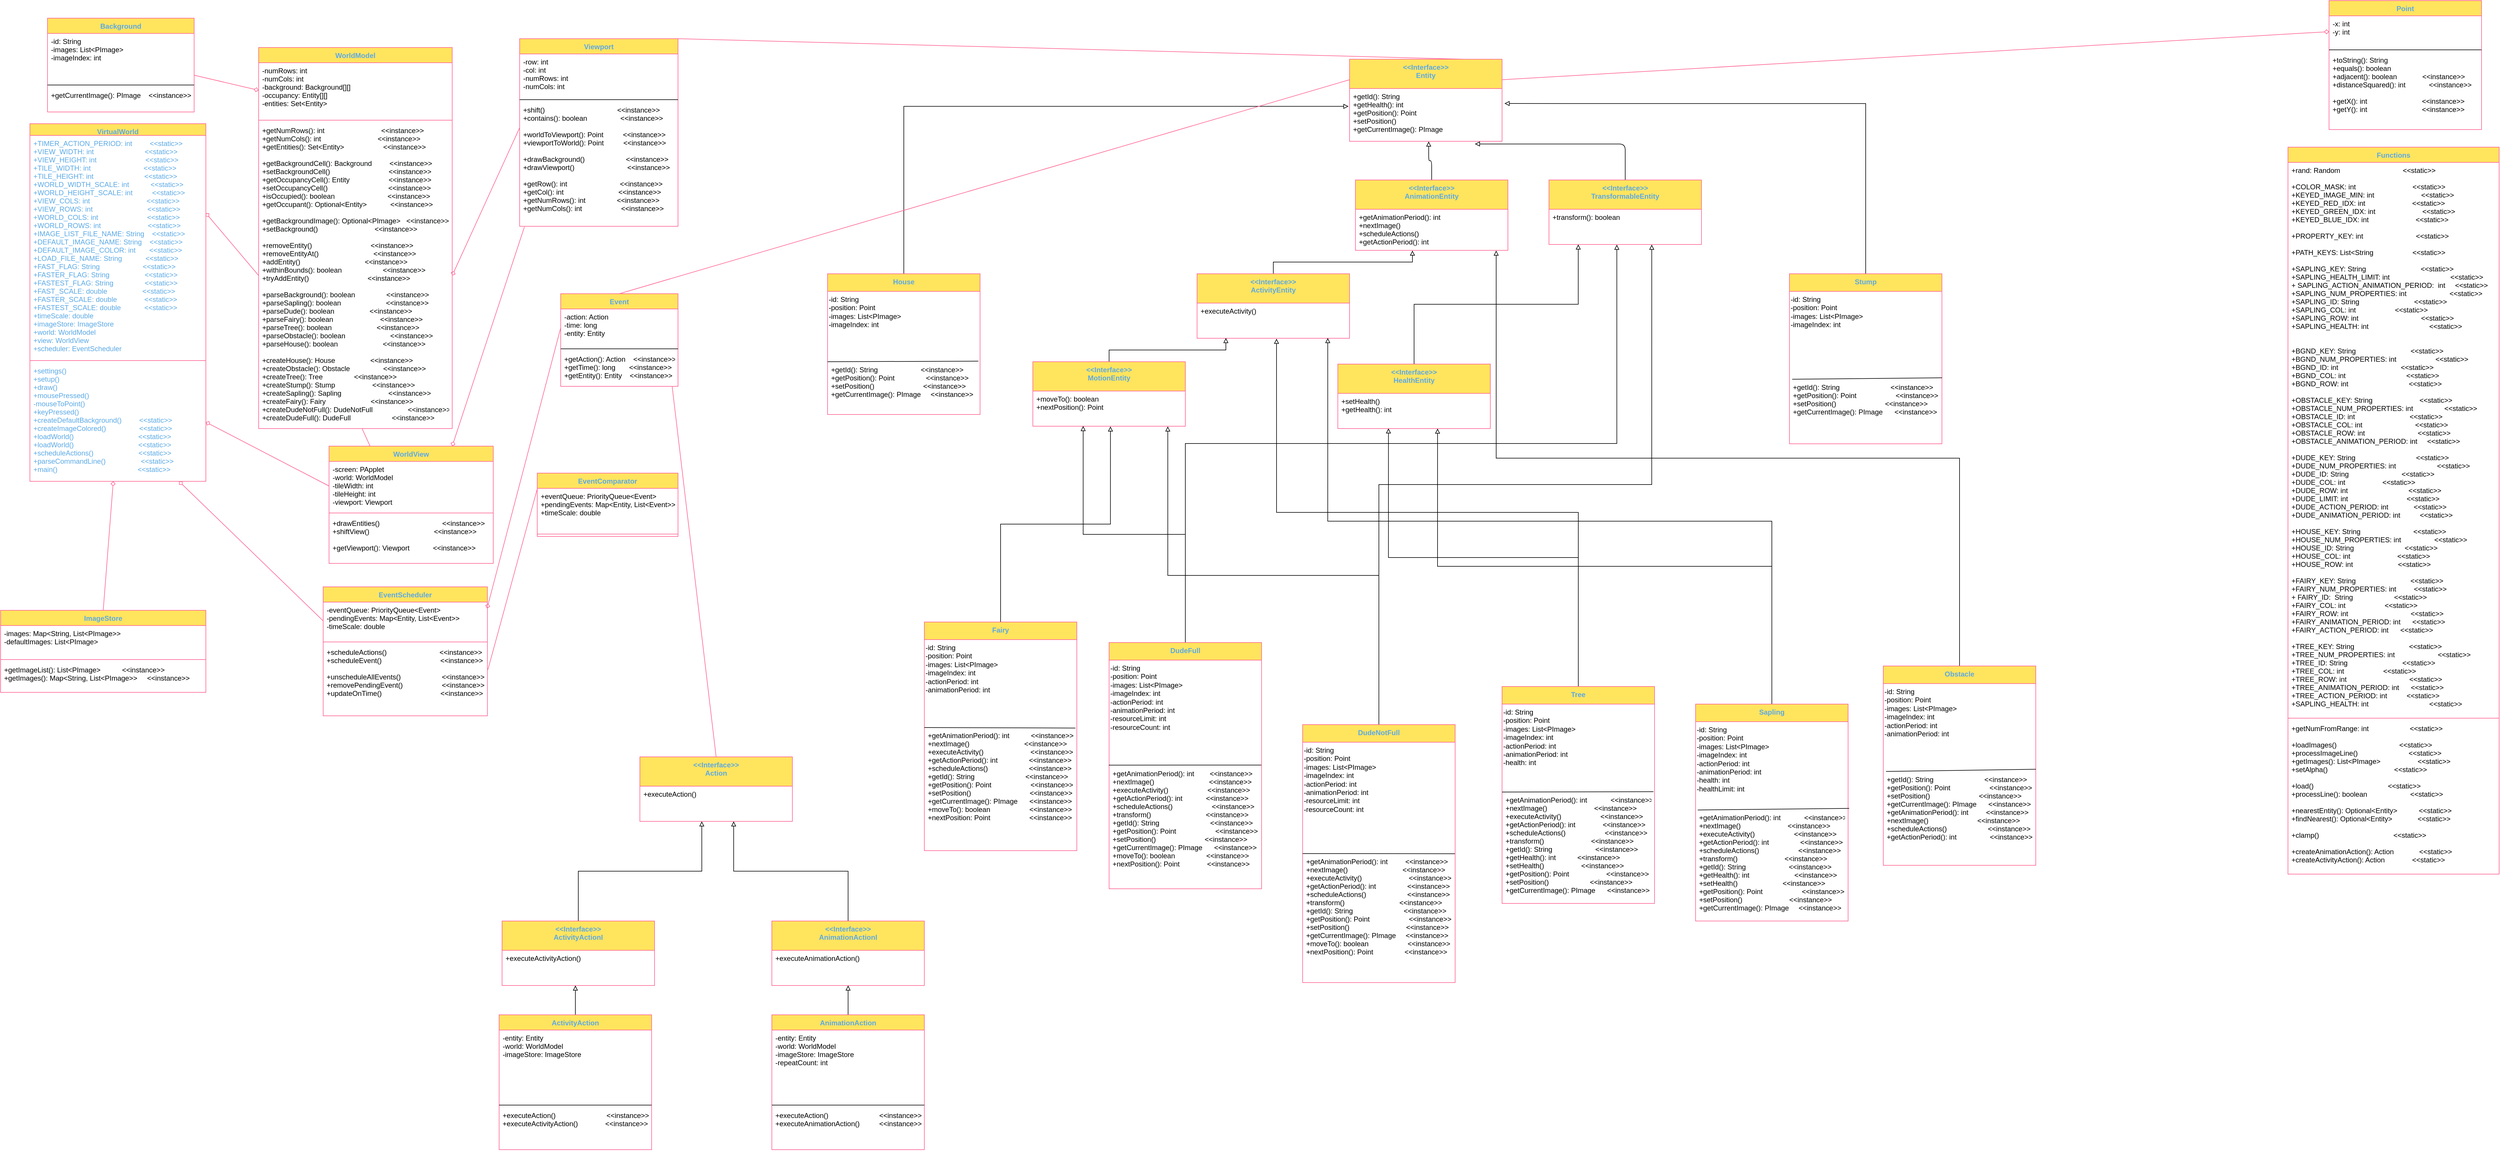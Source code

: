 <mxfile version="16.5.6" type="device"><diagram id="C5RBs43oDa-KdzZeNtuy" name="Page-1"><mxGraphModel dx="3182" dy="2862" grid="1" gridSize="10" guides="1" tooltips="1" connect="1" arrows="1" fold="1" page="1" pageScale="1" pageWidth="1100" pageHeight="850" math="0" shadow="0"><root><mxCell id="WIyWlLk6GJQsqaUBKTNV-0"/><mxCell id="WIyWlLk6GJQsqaUBKTNV-1" parent="WIyWlLk6GJQsqaUBKTNV-0"/><mxCell id="uAe6NjfRJJ9GErT7t8M7-0" value="&lt;&lt;Interface&gt;&gt;&#10;Entity" style="swimlane;fontStyle=1;align=center;verticalAlign=top;childLayout=stackLayout;horizontal=1;startSize=50;horizontalStack=0;resizeParent=1;resizeParentMax=0;resizeLast=0;collapsible=1;marginBottom=0;hachureGap=4;pointerEvents=0;sketch=0;fontColor=#5AA9E6;strokeColor=#FF6392;fillColor=#FFE45E;" parent="WIyWlLk6GJQsqaUBKTNV-1" vertex="1"><mxGeometry x="1510" y="-1560" width="260" height="140" as="geometry"/></mxCell><mxCell id="uAe6NjfRJJ9GErT7t8M7-3" value="+getId(): String                      &#10;+getHealth(): int                      &#10;+getPosition(): Point                &#10;+setPosition()                 &#10;+getCurrentImage(): PImage  " style="text;strokeColor=none;fillColor=none;align=left;verticalAlign=top;spacingLeft=4;spacingRight=4;overflow=hidden;rotatable=0;points=[[0,0.5],[1,0.5]];portConstraint=eastwest;" parent="uAe6NjfRJJ9GErT7t8M7-0" vertex="1"><mxGeometry y="50" width="260" height="90" as="geometry"/></mxCell><mxCell id="_OB-aFeeMhbybjWpm6KD-0" style="edgeStyle=orthogonalEdgeStyle;rounded=0;orthogonalLoop=1;jettySize=auto;html=1;entryX=0.374;entryY=1.006;entryDx=0;entryDy=0;entryPerimeter=0;endArrow=block;endFill=0;" edge="1" parent="WIyWlLk6GJQsqaUBKTNV-1" source="uAe6NjfRJJ9GErT7t8M7-9" target="uAe6NjfRJJ9GErT7t8M7-12"><mxGeometry relative="1" as="geometry"/></mxCell><mxCell id="uAe6NjfRJJ9GErT7t8M7-9" value="&lt;&lt;Interface&gt;&gt;&#10;ActivityEntity" style="swimlane;fontStyle=1;align=center;verticalAlign=top;childLayout=stackLayout;horizontal=1;startSize=50;horizontalStack=0;resizeParent=1;resizeParentMax=0;resizeLast=0;collapsible=1;marginBottom=0;hachureGap=4;pointerEvents=0;sketch=0;fontColor=#5AA9E6;strokeColor=#FF6392;fillColor=#FFE45E;" parent="WIyWlLk6GJQsqaUBKTNV-1" vertex="1"><mxGeometry x="1250" y="-1194" width="260" height="110" as="geometry"/></mxCell><mxCell id="uAe6NjfRJJ9GErT7t8M7-10" value="+executeActivity()" style="text;strokeColor=none;fillColor=none;align=left;verticalAlign=top;spacingLeft=4;spacingRight=4;overflow=hidden;rotatable=0;points=[[0,0.5],[1,0.5]];portConstraint=eastwest;" parent="uAe6NjfRJJ9GErT7t8M7-9" vertex="1"><mxGeometry y="50" width="260" height="60" as="geometry"/></mxCell><mxCell id="uAe6NjfRJJ9GErT7t8M7-29" style="edgeStyle=orthogonalEdgeStyle;rounded=1;orthogonalLoop=1;jettySize=auto;html=1;entryX=0.519;entryY=1.004;entryDx=0;entryDy=0;entryPerimeter=0;endArrow=block;endFill=0;strokeColor=default;" parent="WIyWlLk6GJQsqaUBKTNV-1" source="uAe6NjfRJJ9GErT7t8M7-11" target="uAe6NjfRJJ9GErT7t8M7-3" edge="1"><mxGeometry relative="1" as="geometry"/></mxCell><mxCell id="uAe6NjfRJJ9GErT7t8M7-11" value="&lt;&lt;Interface&gt;&gt;&#10;AnimationEntity" style="swimlane;fontStyle=1;align=center;verticalAlign=top;childLayout=stackLayout;horizontal=1;startSize=50;horizontalStack=0;resizeParent=1;resizeParentMax=0;resizeLast=0;collapsible=1;marginBottom=0;hachureGap=4;pointerEvents=0;sketch=0;fontColor=#5AA9E6;strokeColor=#FF6392;fillColor=#FFE45E;" parent="WIyWlLk6GJQsqaUBKTNV-1" vertex="1"><mxGeometry x="1520" y="-1354" width="260" height="120" as="geometry"/></mxCell><mxCell id="uAe6NjfRJJ9GErT7t8M7-12" value="+getAnimationPeriod(): int&#10;+nextImage()&#10;+scheduleActions()&#10;+getActionPeriod(): int" style="text;strokeColor=none;fillColor=none;align=left;verticalAlign=top;spacingLeft=4;spacingRight=4;overflow=hidden;rotatable=0;points=[[0,0.5],[1,0.5]];portConstraint=eastwest;" parent="uAe6NjfRJJ9GErT7t8M7-11" vertex="1"><mxGeometry y="50" width="260" height="70" as="geometry"/></mxCell><mxCell id="_OB-aFeeMhbybjWpm6KD-1" style="edgeStyle=orthogonalEdgeStyle;rounded=0;orthogonalLoop=1;jettySize=auto;html=1;entryX=0.189;entryY=0.992;entryDx=0;entryDy=0;entryPerimeter=0;endArrow=block;endFill=0;" edge="1" parent="WIyWlLk6GJQsqaUBKTNV-1" source="uAe6NjfRJJ9GErT7t8M7-13" target="uAe6NjfRJJ9GErT7t8M7-10"><mxGeometry relative="1" as="geometry"/></mxCell><mxCell id="uAe6NjfRJJ9GErT7t8M7-13" value="&lt;&lt;Interface&gt;&gt;&#10;MotionEntity" style="swimlane;fontStyle=1;align=center;verticalAlign=top;childLayout=stackLayout;horizontal=1;startSize=50;horizontalStack=0;resizeParent=1;resizeParentMax=0;resizeLast=0;collapsible=1;marginBottom=0;hachureGap=4;pointerEvents=0;sketch=0;fontColor=#5AA9E6;strokeColor=#FF6392;fillColor=#FFE45E;" parent="WIyWlLk6GJQsqaUBKTNV-1" vertex="1"><mxGeometry x="970" y="-1044" width="260" height="110" as="geometry"/></mxCell><mxCell id="uAe6NjfRJJ9GErT7t8M7-14" value="+moveTo(): boolean&#10;+nextPosition(): Point" style="text;strokeColor=none;fillColor=none;align=left;verticalAlign=top;spacingLeft=4;spacingRight=4;overflow=hidden;rotatable=0;points=[[0,0.5],[1,0.5]];portConstraint=eastwest;" parent="uAe6NjfRJJ9GErT7t8M7-13" vertex="1"><mxGeometry y="50" width="260" height="60" as="geometry"/></mxCell><mxCell id="uAe6NjfRJJ9GErT7t8M7-26" style="edgeStyle=orthogonalEdgeStyle;rounded=1;orthogonalLoop=1;jettySize=auto;html=1;entryX=0.822;entryY=1.051;entryDx=0;entryDy=0;entryPerimeter=0;endArrow=block;endFill=0;strokeColor=default;" parent="WIyWlLk6GJQsqaUBKTNV-1" source="uAe6NjfRJJ9GErT7t8M7-17" target="uAe6NjfRJJ9GErT7t8M7-3" edge="1"><mxGeometry relative="1" as="geometry"/></mxCell><mxCell id="uAe6NjfRJJ9GErT7t8M7-17" value="&lt;&lt;Interface&gt;&gt;&#10;TransformableEntity" style="swimlane;fontStyle=1;align=center;verticalAlign=top;childLayout=stackLayout;horizontal=1;startSize=50;horizontalStack=0;resizeParent=1;resizeParentMax=0;resizeLast=0;collapsible=1;marginBottom=0;hachureGap=4;pointerEvents=0;sketch=0;fontColor=#5AA9E6;strokeColor=#FF6392;fillColor=#FFE45E;" parent="WIyWlLk6GJQsqaUBKTNV-1" vertex="1"><mxGeometry x="1850" y="-1354" width="260" height="110" as="geometry"/></mxCell><mxCell id="uAe6NjfRJJ9GErT7t8M7-18" value="+transform(): boolean" style="text;strokeColor=none;fillColor=none;align=left;verticalAlign=top;spacingLeft=4;spacingRight=4;overflow=hidden;rotatable=0;points=[[0,0.5],[1,0.5]];portConstraint=eastwest;" parent="uAe6NjfRJJ9GErT7t8M7-17" vertex="1"><mxGeometry y="50" width="260" height="60" as="geometry"/></mxCell><mxCell id="ALUT9ORa9bvZsxpN-2yI-2" style="edgeStyle=orthogonalEdgeStyle;rounded=0;orthogonalLoop=1;jettySize=auto;html=1;entryX=0.521;entryY=1.012;entryDx=0;entryDy=0;entryPerimeter=0;endArrow=block;endFill=0;" parent="WIyWlLk6GJQsqaUBKTNV-1" source="ALUT9ORa9bvZsxpN-2yI-0" target="uAe6NjfRJJ9GErT7t8M7-10" edge="1"><mxGeometry relative="1" as="geometry"/></mxCell><mxCell id="fP1LkGIROcI51CiIoqMi-9" style="edgeStyle=orthogonalEdgeStyle;rounded=0;orthogonalLoop=1;jettySize=auto;html=1;entryX=0.332;entryY=0.994;entryDx=0;entryDy=0;entryPerimeter=0;endArrow=block;endFill=0;" parent="WIyWlLk6GJQsqaUBKTNV-1" source="ALUT9ORa9bvZsxpN-2yI-0" target="fP1LkGIROcI51CiIoqMi-1" edge="1"><mxGeometry relative="1" as="geometry"/></mxCell><mxCell id="ALUT9ORa9bvZsxpN-2yI-0" value="Tree" style="swimlane;fontStyle=1;align=center;verticalAlign=top;childLayout=stackLayout;horizontal=1;startSize=30;horizontalStack=0;resizeParent=1;resizeParentMax=0;resizeLast=0;collapsible=1;marginBottom=0;hachureGap=4;pointerEvents=0;sketch=0;fontColor=#5AA9E6;strokeColor=#FF6392;fillColor=#FFE45E;" parent="WIyWlLk6GJQsqaUBKTNV-1" vertex="1"><mxGeometry x="1770" y="-490" width="260" height="370" as="geometry"/></mxCell><mxCell id="0BzINd1w7UdAzrjRy0Zi-4" value="-id: String&lt;br&gt;-position: Point&lt;br&gt;-images: List&amp;lt;PImage&amp;gt;&lt;br&gt;-imageIndex: int&lt;br&gt;-actionPeriod: int&lt;br&gt;-animationPeriod: int&lt;br&gt;-health: int" style="text;html=1;strokeColor=none;fillColor=none;align=left;verticalAlign=top;whiteSpace=wrap;rounded=0;" parent="ALUT9ORa9bvZsxpN-2yI-0" vertex="1"><mxGeometry y="30" width="260" height="150" as="geometry"/></mxCell><mxCell id="0BzINd1w7UdAzrjRy0Zi-6" value="" style="endArrow=none;html=1;rounded=0;entryX=0.993;entryY=-0.003;entryDx=0;entryDy=0;entryPerimeter=0;" parent="ALUT9ORa9bvZsxpN-2yI-0" target="ALUT9ORa9bvZsxpN-2yI-1" edge="1"><mxGeometry width="50" height="50" relative="1" as="geometry"><mxPoint y="180" as="sourcePoint"/><mxPoint x="50" y="130" as="targetPoint"/></mxGeometry></mxCell><mxCell id="ALUT9ORa9bvZsxpN-2yI-1" value="+getAnimationPeriod(): int            &lt;&lt;instance&gt;&gt;&#10;+nextImage()                        &lt;&lt;instance&gt;&gt;&#10;+executeActivity()                    &lt;&lt;instance&gt;&gt;&#10;+getActionPeriod(): int              &lt;&lt;instance&gt;&gt;&#10;+scheduleActions()                    &lt;&lt;instance&gt;&gt;&#10;+transform()                        &lt;&lt;instance&gt;&gt;&#10;+getId(): String                      &lt;&lt;instance&gt;&gt;&#10;+getHealth(): int           &lt;&lt;instance&gt;&gt;&#10;+setHealth()                   &lt;&lt;instance&gt;&gt;&#10;+getPosition(): Point                   &lt;&lt;instance&gt;&gt;&#10;+setPosition()                     &lt;&lt;instance&gt;&gt;&#10;+getCurrentImage(): PImage      &lt;&lt;instance&gt;&gt;" style="text;strokeColor=none;fillColor=none;align=left;verticalAlign=top;spacingLeft=4;spacingRight=4;overflow=hidden;rotatable=0;points=[[0,0.5],[1,0.5]];portConstraint=eastwest;" parent="ALUT9ORa9bvZsxpN-2yI-0" vertex="1"><mxGeometry y="180" width="260" height="190" as="geometry"/></mxCell><mxCell id="ALUT9ORa9bvZsxpN-2yI-9" style="edgeStyle=orthogonalEdgeStyle;rounded=0;orthogonalLoop=1;jettySize=auto;html=1;entryX=0.857;entryY=0.992;entryDx=0;entryDy=0;entryPerimeter=0;endArrow=block;endFill=0;" parent="WIyWlLk6GJQsqaUBKTNV-1" source="ALUT9ORa9bvZsxpN-2yI-7" target="uAe6NjfRJJ9GErT7t8M7-10" edge="1"><mxGeometry relative="1" as="geometry"/></mxCell><mxCell id="fP1LkGIROcI51CiIoqMi-10" style="edgeStyle=orthogonalEdgeStyle;rounded=0;orthogonalLoop=1;jettySize=auto;html=1;entryX=0.654;entryY=1;entryDx=0;entryDy=0;entryPerimeter=0;endArrow=block;endFill=0;" parent="WIyWlLk6GJQsqaUBKTNV-1" source="ALUT9ORa9bvZsxpN-2yI-7" target="fP1LkGIROcI51CiIoqMi-1" edge="1"><mxGeometry relative="1" as="geometry"/></mxCell><mxCell id="ALUT9ORa9bvZsxpN-2yI-7" value="Sapling" style="swimlane;fontStyle=1;align=center;verticalAlign=top;childLayout=stackLayout;horizontal=1;startSize=30;horizontalStack=0;resizeParent=1;resizeParentMax=0;resizeLast=0;collapsible=1;marginBottom=0;hachureGap=4;pointerEvents=0;sketch=0;fontColor=#5AA9E6;strokeColor=#FF6392;fillColor=#FFE45E;" parent="WIyWlLk6GJQsqaUBKTNV-1" vertex="1"><mxGeometry x="2100" y="-460" width="260" height="370" as="geometry"/></mxCell><mxCell id="0BzINd1w7UdAzrjRy0Zi-7" value="-id: String&lt;br&gt;-position: Point&lt;br&gt;-images: List&amp;lt;PImage&amp;gt;&lt;br&gt;-imageIndex: int&lt;br&gt;-actionPeriod: int&lt;br&gt;-animationPeriod: int&lt;br&gt;-health: int&lt;br&gt;-healthLimit: int" style="text;html=1;strokeColor=none;fillColor=none;align=left;verticalAlign=top;whiteSpace=wrap;rounded=0;" parent="ALUT9ORa9bvZsxpN-2yI-7" vertex="1"><mxGeometry y="30" width="260" height="150" as="geometry"/></mxCell><mxCell id="ALUT9ORa9bvZsxpN-2yI-8" value="+getAnimationPeriod(): int            &lt;&lt;instance&gt;&gt;&#10;+nextImage()                        &lt;&lt;instance&gt;&gt;&#10;+executeActivity()                    &lt;&lt;instance&gt;&gt;&#10;+getActionPeriod(): int                &lt;&lt;instance&gt;&gt;&#10;+scheduleActions()                    &lt;&lt;instance&gt;&gt;&#10;+transform()                        &lt;&lt;instance&gt;&gt;&#10;+getId(): String                      &lt;&lt;instance&gt;&gt;&#10;+getHealth(): int                       &lt;&lt;instance&gt;&gt;&#10;+setHealth()                       &lt;&lt;instance&gt;&gt;&#10;+getPosition(): Point                    &lt;&lt;instance&gt;&gt;&#10;+setPosition()                        &lt;&lt;instance&gt;&gt;&#10;+getCurrentImage(): PImage     &lt;&lt;instance&gt;&gt;" style="text;strokeColor=none;fillColor=none;align=left;verticalAlign=top;spacingLeft=4;spacingRight=4;overflow=hidden;rotatable=0;points=[[0,0.5],[1,0.5]];portConstraint=eastwest;" parent="ALUT9ORa9bvZsxpN-2yI-7" vertex="1"><mxGeometry y="180" width="260" height="190" as="geometry"/></mxCell><mxCell id="0BzINd1w7UdAzrjRy0Zi-8" value="" style="endArrow=none;html=1;rounded=0;entryX=1.007;entryY=-0.011;entryDx=0;entryDy=0;entryPerimeter=0;exitX=0.014;exitY=0.003;exitDx=0;exitDy=0;exitPerimeter=0;" parent="ALUT9ORa9bvZsxpN-2yI-7" source="ALUT9ORa9bvZsxpN-2yI-8" target="ALUT9ORa9bvZsxpN-2yI-8" edge="1"><mxGeometry width="50" height="50" relative="1" as="geometry"><mxPoint x="-210" y="220" as="sourcePoint"/><mxPoint x="-160" y="170" as="targetPoint"/></mxGeometry></mxCell><mxCell id="ALUT9ORa9bvZsxpN-2yI-21" style="edgeStyle=orthogonalEdgeStyle;rounded=0;orthogonalLoop=1;jettySize=auto;html=1;entryX=0.33;entryY=0.994;entryDx=0;entryDy=0;entryPerimeter=0;endArrow=block;endFill=0;" parent="WIyWlLk6GJQsqaUBKTNV-1" source="ALUT9ORa9bvZsxpN-2yI-15" target="uAe6NjfRJJ9GErT7t8M7-14" edge="1"><mxGeometry relative="1" as="geometry"/></mxCell><mxCell id="ALUT9ORa9bvZsxpN-2yI-22" style="edgeStyle=orthogonalEdgeStyle;rounded=0;orthogonalLoop=1;jettySize=auto;html=1;entryX=0.445;entryY=1.006;entryDx=0;entryDy=0;entryPerimeter=0;endArrow=block;endFill=0;" parent="WIyWlLk6GJQsqaUBKTNV-1" source="ALUT9ORa9bvZsxpN-2yI-15" target="uAe6NjfRJJ9GErT7t8M7-18" edge="1"><mxGeometry relative="1" as="geometry"/></mxCell><mxCell id="ALUT9ORa9bvZsxpN-2yI-15" value="DudeFull" style="swimlane;fontStyle=1;align=center;verticalAlign=top;childLayout=stackLayout;horizontal=1;startSize=30;horizontalStack=0;resizeParent=1;resizeParentMax=0;resizeLast=0;collapsible=1;marginBottom=0;hachureGap=4;pointerEvents=0;sketch=0;fontColor=#5AA9E6;strokeColor=#FF6392;fillColor=#FFE45E;" parent="WIyWlLk6GJQsqaUBKTNV-1" vertex="1"><mxGeometry x="1100" y="-565" width="260" height="420" as="geometry"/></mxCell><mxCell id="0BzINd1w7UdAzrjRy0Zi-10" value="-id: String&lt;br&gt;-position: Point&lt;br&gt;-images: List&amp;lt;PImage&amp;gt;&lt;br&gt;-imageIndex: int&lt;br&gt;-actionPeriod: int&lt;br&gt;-animationPeriod: int&lt;br&gt;-resourceLimit: int&lt;br&gt;-resourceCount: int" style="text;html=1;strokeColor=none;fillColor=none;align=left;verticalAlign=top;whiteSpace=wrap;rounded=0;" parent="ALUT9ORa9bvZsxpN-2yI-15" vertex="1"><mxGeometry y="30" width="260" height="180" as="geometry"/></mxCell><mxCell id="ALUT9ORa9bvZsxpN-2yI-16" value="+getAnimationPeriod(): int        &lt;&lt;instance&gt;&gt;&#10;+nextImage()                            &lt;&lt;instance&gt;&gt;&#10;+executeActivity()                    &lt;&lt;instance&gt;&gt;&#10;+getActionPeriod(): int            &lt;&lt;instance&gt;&gt;&#10;+scheduleActions()                    &lt;&lt;instance&gt;&gt;&#10;+transform()                            &lt;&lt;instance&gt;&gt;&#10;+getId(): String                          &lt;&lt;instance&gt;&gt;&#10;+getPosition(): Point                    &lt;&lt;instance&gt;&gt;&#10;+setPosition()                         &lt;&lt;instance&gt;&gt;&#10;+getCurrentImage(): PImage      &lt;&lt;instance&gt;&gt;&#10;+moveTo(): boolean                &lt;&lt;instance&gt;&gt;&#10;+nextPosition(): Point              &lt;&lt;instance&gt;&gt;" style="text;strokeColor=none;fillColor=none;align=left;verticalAlign=top;spacingLeft=4;spacingRight=4;overflow=hidden;rotatable=0;points=[[0,0.5],[1,0.5]];portConstraint=eastwest;" parent="ALUT9ORa9bvZsxpN-2yI-15" vertex="1"><mxGeometry y="210" width="260" height="210" as="geometry"/></mxCell><mxCell id="0BzINd1w7UdAzrjRy0Zi-21" value="" style="endArrow=none;html=1;rounded=0;exitX=-0.002;exitY=-0.004;exitDx=0;exitDy=0;exitPerimeter=0;entryX=0.998;entryY=-0.005;entryDx=0;entryDy=0;entryPerimeter=0;" parent="ALUT9ORa9bvZsxpN-2yI-15" source="ALUT9ORa9bvZsxpN-2yI-16" target="ALUT9ORa9bvZsxpN-2yI-16" edge="1"><mxGeometry width="50" height="50" relative="1" as="geometry"><mxPoint x="80" y="210" as="sourcePoint"/><mxPoint x="130" y="160" as="targetPoint"/></mxGeometry></mxCell><mxCell id="ALUT9ORa9bvZsxpN-2yI-29" style="edgeStyle=orthogonalEdgeStyle;rounded=0;orthogonalLoop=1;jettySize=auto;html=1;entryX=0.885;entryY=1.007;entryDx=0;entryDy=0;entryPerimeter=0;endArrow=block;endFill=0;" parent="WIyWlLk6GJQsqaUBKTNV-1" source="ALUT9ORa9bvZsxpN-2yI-24" target="uAe6NjfRJJ9GErT7t8M7-14" edge="1"><mxGeometry relative="1" as="geometry"/></mxCell><mxCell id="ALUT9ORa9bvZsxpN-2yI-30" style="edgeStyle=orthogonalEdgeStyle;rounded=0;orthogonalLoop=1;jettySize=auto;html=1;entryX=0.674;entryY=1.006;entryDx=0;entryDy=0;entryPerimeter=0;endArrow=block;endFill=0;" parent="WIyWlLk6GJQsqaUBKTNV-1" source="ALUT9ORa9bvZsxpN-2yI-24" target="uAe6NjfRJJ9GErT7t8M7-18" edge="1"><mxGeometry relative="1" as="geometry"/></mxCell><mxCell id="ALUT9ORa9bvZsxpN-2yI-24" value="DudeNotFull" style="swimlane;fontStyle=1;align=center;verticalAlign=top;childLayout=stackLayout;horizontal=1;startSize=30;horizontalStack=0;resizeParent=1;resizeParentMax=0;resizeLast=0;collapsible=1;marginBottom=0;hachureGap=4;pointerEvents=0;sketch=0;fontColor=#5AA9E6;strokeColor=#FF6392;fillColor=#FFE45E;" parent="WIyWlLk6GJQsqaUBKTNV-1" vertex="1"><mxGeometry x="1430" y="-425" width="260" height="440" as="geometry"/></mxCell><mxCell id="0BzINd1w7UdAzrjRy0Zi-12" value="-id: String&lt;br&gt;-position: Point&lt;br&gt;-images: List&amp;lt;PImage&amp;gt;&lt;br&gt;-imageIndex: int&lt;br&gt;-actionPeriod: int&lt;br&gt;-animationPeriod: int&lt;br&gt;-resourceLimit: int&lt;br&gt;-resourceCount: int" style="text;html=1;strokeColor=none;fillColor=none;align=left;verticalAlign=top;whiteSpace=wrap;rounded=0;" parent="ALUT9ORa9bvZsxpN-2yI-24" vertex="1"><mxGeometry y="30" width="260" height="190" as="geometry"/></mxCell><mxCell id="0BzINd1w7UdAzrjRy0Zi-13" value="" style="endArrow=none;html=1;rounded=0;entryX=0.998;entryY=0.001;entryDx=0;entryDy=0;entryPerimeter=0;" parent="ALUT9ORa9bvZsxpN-2yI-24" target="ALUT9ORa9bvZsxpN-2yI-25" edge="1"><mxGeometry width="50" height="50" relative="1" as="geometry"><mxPoint y="220" as="sourcePoint"/><mxPoint x="50" y="170" as="targetPoint"/></mxGeometry></mxCell><mxCell id="ALUT9ORa9bvZsxpN-2yI-25" value="+getAnimationPeriod(): int         &lt;&lt;instance&gt;&gt;&#10;+nextImage()                            &lt;&lt;instance&gt;&gt;&#10;+executeActivity()                        &lt;&lt;instance&gt;&gt;&#10;+getActionPeriod(): int                &lt;&lt;instance&gt;&gt;&#10;+scheduleActions()                     &lt;&lt;instance&gt;&gt;&#10;+transform()                            &lt;&lt;instance&gt;&gt;&#10;+getId(): String                          &lt;&lt;instance&gt;&gt;&#10;+getPosition(): Point                    &lt;&lt;instance&gt;&gt;&#10;+setPosition()                             &lt;&lt;instance&gt;&gt;&#10;+getCurrentImage(): PImage     &lt;&lt;instance&gt;&gt;&#10;+moveTo(): boolean                    &lt;&lt;instance&gt;&gt;&#10;+nextPosition(): Point                &lt;&lt;instance&gt;&gt;" style="text;strokeColor=none;fillColor=none;align=left;verticalAlign=top;spacingLeft=4;spacingRight=4;overflow=hidden;rotatable=0;points=[[0,0.5],[1,0.5]];portConstraint=eastwest;" parent="ALUT9ORa9bvZsxpN-2yI-24" vertex="1"><mxGeometry y="220" width="260" height="220" as="geometry"/></mxCell><mxCell id="ALUT9ORa9bvZsxpN-2yI-33" style="edgeStyle=orthogonalEdgeStyle;rounded=0;orthogonalLoop=1;jettySize=auto;html=1;entryX=0.509;entryY=1.007;entryDx=0;entryDy=0;entryPerimeter=0;endArrow=block;endFill=0;" parent="WIyWlLk6GJQsqaUBKTNV-1" source="ALUT9ORa9bvZsxpN-2yI-31" target="uAe6NjfRJJ9GErT7t8M7-14" edge="1"><mxGeometry relative="1" as="geometry"/></mxCell><mxCell id="ALUT9ORa9bvZsxpN-2yI-31" value="Fairy" style="swimlane;fontStyle=1;align=center;verticalAlign=top;childLayout=stackLayout;horizontal=1;startSize=30;horizontalStack=0;resizeParent=1;resizeParentMax=0;resizeLast=0;collapsible=1;marginBottom=0;hachureGap=4;pointerEvents=0;sketch=0;fontColor=#5AA9E6;strokeColor=#FF6392;fillColor=#FFE45E;" parent="WIyWlLk6GJQsqaUBKTNV-1" vertex="1"><mxGeometry x="785" y="-600" width="260" height="390" as="geometry"/></mxCell><mxCell id="0BzINd1w7UdAzrjRy0Zi-14" value="-id: String&lt;br&gt;-position: Point&lt;br&gt;-images: List&amp;lt;PImage&amp;gt;&lt;br&gt;-imageIndex: int&lt;br&gt;-actionPeriod: int&lt;br&gt;-animationPeriod: int" style="text;html=1;strokeColor=none;fillColor=none;align=left;verticalAlign=top;whiteSpace=wrap;rounded=0;" parent="ALUT9ORa9bvZsxpN-2yI-31" vertex="1"><mxGeometry y="30" width="260" height="150" as="geometry"/></mxCell><mxCell id="0BzINd1w7UdAzrjRy0Zi-15" value="" style="endArrow=none;html=1;rounded=0;entryX=0.991;entryY=0.004;entryDx=0;entryDy=0;entryPerimeter=0;" parent="ALUT9ORa9bvZsxpN-2yI-31" target="ALUT9ORa9bvZsxpN-2yI-32" edge="1"><mxGeometry width="50" height="50" relative="1" as="geometry"><mxPoint y="180" as="sourcePoint"/><mxPoint x="50" y="130" as="targetPoint"/></mxGeometry></mxCell><mxCell id="ALUT9ORa9bvZsxpN-2yI-32" value="+getAnimationPeriod(): int           &lt;&lt;instance&gt;&gt;&#10;+nextImage()                            &lt;&lt;instance&gt;&gt;&#10;+executeActivity()                        &lt;&lt;instance&gt;&gt;&#10;+getActionPeriod(): int                &lt;&lt;instance&gt;&gt;&#10;+scheduleActions()                     &lt;&lt;instance&gt;&gt;&#10;+getId(): String                          &lt;&lt;instance&gt;&gt;&#10;+getPosition(): Point                    &lt;&lt;instance&gt;&gt;&#10;+setPosition()                              &lt;&lt;instance&gt;&gt;&#10;+getCurrentImage(): PImage      &lt;&lt;instance&gt;&gt;&#10;+moveTo(): boolean                    &lt;&lt;instance&gt;&gt;&#10;+nextPosition: Point                    &lt;&lt;instance&gt;&gt;" style="text;strokeColor=none;fillColor=none;align=left;verticalAlign=top;spacingLeft=4;spacingRight=4;overflow=hidden;rotatable=0;points=[[0,0.5],[1,0.5]];portConstraint=eastwest;" parent="ALUT9ORa9bvZsxpN-2yI-31" vertex="1"><mxGeometry y="180" width="260" height="210" as="geometry"/></mxCell><mxCell id="fP1LkGIROcI51CiIoqMi-8" style="edgeStyle=orthogonalEdgeStyle;rounded=0;orthogonalLoop=1;jettySize=auto;html=1;entryX=1.016;entryY=0.284;entryDx=0;entryDy=0;entryPerimeter=0;endArrow=block;endFill=0;exitX=0.5;exitY=0;exitDx=0;exitDy=0;" parent="WIyWlLk6GJQsqaUBKTNV-1" source="ALUT9ORa9bvZsxpN-2yI-38" target="uAe6NjfRJJ9GErT7t8M7-3" edge="1"><mxGeometry relative="1" as="geometry"/></mxCell><mxCell id="ALUT9ORa9bvZsxpN-2yI-38" value="Stump" style="swimlane;fontStyle=1;align=center;verticalAlign=top;childLayout=stackLayout;horizontal=1;startSize=30;horizontalStack=0;resizeParent=1;resizeParentMax=0;resizeLast=0;collapsible=1;marginBottom=0;hachureGap=4;pointerEvents=0;sketch=0;fontColor=#5AA9E6;strokeColor=#FF6392;fillColor=#FFE45E;" parent="WIyWlLk6GJQsqaUBKTNV-1" vertex="1"><mxGeometry x="2260" y="-1194" width="260" height="290" as="geometry"/></mxCell><mxCell id="0BzINd1w7UdAzrjRy0Zi-16" value="-id: String&lt;br&gt;-position: Point&lt;br&gt;-images: List&amp;lt;PImage&amp;gt;&lt;br&gt;-imageIndex: int" style="text;html=1;strokeColor=none;fillColor=none;align=left;verticalAlign=top;whiteSpace=wrap;rounded=0;" parent="ALUT9ORa9bvZsxpN-2yI-38" vertex="1"><mxGeometry y="30" width="260" height="150" as="geometry"/></mxCell><mxCell id="ALUT9ORa9bvZsxpN-2yI-39" value="+getId(): String                          &lt;&lt;instance&gt;&gt;&#10;+getPosition(): Point                    &lt;&lt;instance&gt;&gt;&#10;+setPosition()                         &lt;&lt;instance&gt;&gt;&#10;+getCurrentImage(): PImage      &lt;&lt;instance&gt;&gt;" style="text;strokeColor=none;fillColor=none;align=left;verticalAlign=top;spacingLeft=4;spacingRight=4;overflow=hidden;rotatable=0;points=[[0,0.5],[1,0.5]];portConstraint=eastwest;" parent="ALUT9ORa9bvZsxpN-2yI-38" vertex="1"><mxGeometry y="180" width="260" height="110" as="geometry"/></mxCell><mxCell id="0BzINd1w7UdAzrjRy0Zi-17" value="" style="endArrow=none;html=1;rounded=0;entryX=1.001;entryY=-0.024;entryDx=0;entryDy=0;entryPerimeter=0;exitX=0.018;exitY=-0.001;exitDx=0;exitDy=0;exitPerimeter=0;" parent="ALUT9ORa9bvZsxpN-2yI-38" source="ALUT9ORa9bvZsxpN-2yI-39" target="ALUT9ORa9bvZsxpN-2yI-39" edge="1"><mxGeometry width="50" height="50" relative="1" as="geometry"><mxPoint x="60" y="380" as="sourcePoint"/><mxPoint x="110" y="330" as="targetPoint"/></mxGeometry></mxCell><mxCell id="ALUT9ORa9bvZsxpN-2yI-43" style="edgeStyle=orthogonalEdgeStyle;rounded=0;orthogonalLoop=1;jettySize=auto;html=1;entryX=-0.007;entryY=0.338;entryDx=0;entryDy=0;entryPerimeter=0;endArrow=block;endFill=0;" parent="WIyWlLk6GJQsqaUBKTNV-1" source="ALUT9ORa9bvZsxpN-2yI-41" target="uAe6NjfRJJ9GErT7t8M7-3" edge="1"><mxGeometry relative="1" as="geometry"/></mxCell><mxCell id="ALUT9ORa9bvZsxpN-2yI-41" value="House" style="swimlane;fontStyle=1;align=center;verticalAlign=top;childLayout=stackLayout;horizontal=1;startSize=30;horizontalStack=0;resizeParent=1;resizeParentMax=0;resizeLast=0;collapsible=1;marginBottom=0;hachureGap=4;pointerEvents=0;sketch=0;fontColor=#5AA9E6;strokeColor=#FF6392;fillColor=#FFE45E;" parent="WIyWlLk6GJQsqaUBKTNV-1" vertex="1"><mxGeometry x="620" y="-1194" width="260" height="240" as="geometry"/></mxCell><mxCell id="0BzINd1w7UdAzrjRy0Zi-18" value="-id: String&lt;br&gt;-position: Point&lt;br&gt;-images: List&amp;lt;PImage&amp;gt;&lt;br&gt;-imageIndex: int&amp;nbsp; &amp;nbsp; &amp;nbsp; &amp;nbsp;" style="text;html=1;strokeColor=none;fillColor=none;align=left;verticalAlign=top;whiteSpace=wrap;rounded=0;" parent="ALUT9ORa9bvZsxpN-2yI-41" vertex="1"><mxGeometry y="30" width="260" height="120" as="geometry"/></mxCell><mxCell id="ALUT9ORa9bvZsxpN-2yI-42" value="+getId(): String                      &lt;&lt;instance&gt;&gt;&#10;+getPosition(): Point                &lt;&lt;instance&gt;&gt;&#10;+setPosition()                         &lt;&lt;instance&gt;&gt;&#10;+getCurrentImage(): PImage     &lt;&lt;instance&gt;&gt;" style="text;strokeColor=none;fillColor=none;align=left;verticalAlign=top;spacingLeft=4;spacingRight=4;overflow=hidden;rotatable=0;points=[[0,0.5],[1,0.5]];portConstraint=eastwest;" parent="ALUT9ORa9bvZsxpN-2yI-41" vertex="1"><mxGeometry y="150" width="260" height="90" as="geometry"/></mxCell><mxCell id="0BzINd1w7UdAzrjRy0Zi-19" value="" style="endArrow=none;html=1;rounded=0;entryX=0;entryY=1;entryDx=0;entryDy=0;exitX=0.989;exitY=-0.011;exitDx=0;exitDy=0;exitPerimeter=0;" parent="ALUT9ORa9bvZsxpN-2yI-41" source="ALUT9ORa9bvZsxpN-2yI-42" target="0BzINd1w7UdAzrjRy0Zi-18" edge="1"><mxGeometry width="50" height="50" relative="1" as="geometry"><mxPoint x="230" y="210" as="sourcePoint"/><mxPoint x="280" y="160" as="targetPoint"/></mxGeometry></mxCell><mxCell id="FDxJAZ87m3KuMyKOS_GU-0" value="" style="graphMlID=e0;endArrow=none;strokeColor=#FF6392;strokeWidth=1.0;startArrow=diamond;startFill=0;endFill=1;exitX=1;exitY=0.25;exitDx=0;exitDy=0;fontColor=#5AA9E6;entryX=0;entryY=0.5;entryDx=0;entryDy=0;" parent="WIyWlLk6GJQsqaUBKTNV-1" source="FDxJAZ87m3KuMyKOS_GU-15" target="FDxJAZ87m3KuMyKOS_GU-22" edge="1"><mxGeometry relative="1" as="geometry"/></mxCell><mxCell id="FDxJAZ87m3KuMyKOS_GU-1" value="" style="graphMlID=e1;endArrow=none;strokeColor=#FF6392;strokeWidth=1.0;startArrow=diamond;startFill=0;endFill=1;exitX=1;exitY=0.5;exitDx=0;exitDy=0;fontColor=#5AA9E6;entryX=0;entryY=0.5;entryDx=0;entryDy=0;" parent="WIyWlLk6GJQsqaUBKTNV-1" source="FDxJAZ87m3KuMyKOS_GU-18" target="FDxJAZ87m3KuMyKOS_GU-24" edge="1"><mxGeometry relative="1" as="geometry"/></mxCell><mxCell id="FDxJAZ87m3KuMyKOS_GU-2" value="" style="graphMlID=e2;endArrow=none;strokeColor=#FF6392;strokeWidth=1.0;startArrow=diamond;startFill=0;endFill=1;fontColor=#5AA9E6;exitX=0.75;exitY=0;exitDx=0;exitDy=0;entryX=0.03;entryY=1.005;entryDx=0;entryDy=0;entryPerimeter=0;" parent="WIyWlLk6GJQsqaUBKTNV-1" source="FDxJAZ87m3KuMyKOS_GU-23" target="FDxJAZ87m3KuMyKOS_GU-61" edge="1"><mxGeometry relative="1" as="geometry"><mxPoint x="-112" y="-1350" as="sourcePoint"/></mxGeometry></mxCell><mxCell id="FDxJAZ87m3KuMyKOS_GU-3" value="" style="graphMlID=e3;endArrow=none;strokeColor=#FF6392;strokeWidth=1.0;startArrow=diamond;startFill=0;endFill=1;fontColor=#5AA9E6;entryX=0;entryY=0.5;entryDx=0;entryDy=0;" parent="WIyWlLk6GJQsqaUBKTNV-1" source="FDxJAZ87m3KuMyKOS_GU-18" target="FDxJAZ87m3KuMyKOS_GU-28" edge="1"><mxGeometry relative="1" as="geometry"><mxPoint x="80" y="-1010" as="targetPoint"/></mxGeometry></mxCell><mxCell id="FDxJAZ87m3KuMyKOS_GU-4" value="" style="graphMlID=e4;endArrow=none;strokeColor=#FF6392;strokeWidth=1.0;startArrow=diamond;startFill=0;endFill=1;fontColor=#5AA9E6;entryX=0.5;entryY=0;entryDx=0;entryDy=0;" parent="WIyWlLk6GJQsqaUBKTNV-1" source="FDxJAZ87m3KuMyKOS_GU-18" target="FDxJAZ87m3KuMyKOS_GU-31" edge="1"><mxGeometry relative="1" as="geometry"><mxPoint x="-640" y="-820" as="sourcePoint"/></mxGeometry></mxCell><mxCell id="FDxJAZ87m3KuMyKOS_GU-5" value="" style="graphMlID=e5;endArrow=none;strokeColor=#FF6392;strokeWidth=1.0;startArrow=diamond;startFill=0;endFill=1;fontColor=#5AA9E6;exitX=0;exitY=0.5;exitDx=0;exitDy=0;" parent="WIyWlLk6GJQsqaUBKTNV-1" source="FDxJAZ87m3KuMyKOS_GU-20" target="FDxJAZ87m3KuMyKOS_GU-42" edge="1"><mxGeometry relative="1" as="geometry"/></mxCell><mxCell id="FDxJAZ87m3KuMyKOS_GU-7" value="" style="graphMlID=e7;endArrow=none;strokeColor=#FF6392;strokeWidth=1.0;startArrow=none;startFill=1;endFill=1;fontColor=#5AA9E6;entryX=0;entryY=0.25;entryDx=0;entryDy=0;exitX=1.003;exitY=0.356;exitDx=0;exitDy=0;exitPerimeter=0;" parent="WIyWlLk6GJQsqaUBKTNV-1" source="FDxJAZ87m3KuMyKOS_GU-30" target="FDxJAZ87m3KuMyKOS_GU-35" edge="1"><mxGeometry relative="1" as="geometry"/></mxCell><mxCell id="FDxJAZ87m3KuMyKOS_GU-8" value="" style="graphMlID=e8;endArrow=none;strokeColor=#FF6392;strokeWidth=1.0;startArrow=none;startFill=0;endFill=1;fontColor=#5AA9E6;exitX=1;exitY=0;exitDx=0;exitDy=0;entryX=0.75;entryY=0;entryDx=0;entryDy=0;" parent="WIyWlLk6GJQsqaUBKTNV-1" source="FDxJAZ87m3KuMyKOS_GU-58" target="uAe6NjfRJJ9GErT7t8M7-0" edge="1"><mxGeometry relative="1" as="geometry"><mxPoint x="-50" y="-1510" as="sourcePoint"/></mxGeometry></mxCell><mxCell id="FDxJAZ87m3KuMyKOS_GU-12" value="" style="graphMlID=e12;endArrow=none;strokeColor=#FF6392;strokeWidth=1.0;startArrow=diamond;startFill=0;endFill=1;fontColor=#5AA9E6;exitX=0;exitY=0.5;exitDx=0;exitDy=0;entryX=1;entryY=0.25;entryDx=0;entryDy=0;" parent="WIyWlLk6GJQsqaUBKTNV-1" source="FDxJAZ87m3KuMyKOS_GU-64" target="uAe6NjfRJJ9GErT7t8M7-0" edge="1"><mxGeometry relative="1" as="geometry"><mxPoint x="626.78" y="-255.24" as="targetPoint"/></mxGeometry></mxCell><mxCell id="FDxJAZ87m3KuMyKOS_GU-13" value="" style="graphMlID=e13;endArrow=none;strokeColor=#FF6392;strokeWidth=1.0;startArrow=none;startFill=1;endFill=1;fontColor=#5AA9E6;entryX=0.535;entryY=1.001;entryDx=0;entryDy=0;entryPerimeter=0;exitX=0.25;exitY=0;exitDx=0;exitDy=0;" parent="WIyWlLk6GJQsqaUBKTNV-1" source="FDxJAZ87m3KuMyKOS_GU-23" target="FDxJAZ87m3KuMyKOS_GU-22" edge="1"><mxGeometry relative="1" as="geometry"/></mxCell><mxCell id="FDxJAZ87m3KuMyKOS_GU-14" value="" style="graphMlID=e14;endArrow=none;strokeColor=#FF6392;strokeWidth=1.0;startArrow=none;startFill=1;endFill=1;fontColor=#5AA9E6;exitX=0.5;exitY=0;exitDx=0;exitDy=0;entryX=0;entryY=0.25;entryDx=0;entryDy=0;" parent="WIyWlLk6GJQsqaUBKTNV-1" source="FDxJAZ87m3KuMyKOS_GU-49" target="uAe6NjfRJJ9GErT7t8M7-0" edge="1"><mxGeometry relative="1" as="geometry"><mxPoint x="417.699" y="-1310.339" as="targetPoint"/></mxGeometry></mxCell><mxCell id="FDxJAZ87m3KuMyKOS_GU-15" value="VirtualWorld" style="swimlane;fontStyle=1;align=center;verticalAlign=top;childLayout=stackLayout;horizontal=1;startSize=20;horizontalStack=0;resizeParent=1;resizeParentMax=0;resizeLast=0;collapsible=1;marginBottom=0;hachureGap=4;pointerEvents=0;fillColor=#FFE45E;strokeColor=#FF6392;fontColor=#5AA9E6;" parent="WIyWlLk6GJQsqaUBKTNV-1" vertex="1"><mxGeometry x="-740" y="-1450" width="300" height="610" as="geometry"/></mxCell><mxCell id="FDxJAZ87m3KuMyKOS_GU-16" value="+TIMER_ACTION_PERIOD: int         &lt;&lt;static&gt;&gt;&#10;+VIEW_WIDTH: int                          &lt;&lt;static&gt;&gt;&#10;+VIEW_HEIGHT: int                         &lt;&lt;static&gt;&gt;&#10;+TILE_WIDTH: int                           &lt;&lt;static&gt;&gt;&#10;+TILE_HEIGHT: int                          &lt;&lt;static&gt;&gt;&#10;+WORLD_WIDTH_SCALE: int           &lt;&lt;static&gt;&gt;&#10;+WORLD_HEIGHT_SCALE: int          &lt;&lt;static&gt;&gt;&#10;+VIEW_COLS: int                             &lt;&lt;static&gt;&gt;&#10;+VIEW_ROWS: int                            &lt;&lt;static&gt;&gt;&#10;+WORLD_COLS: int                         &lt;&lt;static&gt;&gt;&#10;+WORLD_ROWS: int                        &lt;&lt;static&gt;&gt;&#10;+IMAGE_LIST_FILE_NAME: String    &lt;&lt;static&gt;&gt;&#10;+DEFAULT_IMAGE_NAME: String    &lt;&lt;static&gt;&gt;&#10;+DEFAULT_IMAGE_COLOR: int       &lt;&lt;static&gt;&gt;&#10;+LOAD_FILE_NAME: String            &lt;&lt;static&gt;&gt;&#10;+FAST_FLAG: String                      &lt;&lt;static&gt;&gt;&#10;+FASTER_FLAG: String                  &lt;&lt;static&gt;&gt;&#10;+FASTEST_FLAG: String                &lt;&lt;static&gt;&gt;&#10;+FAST_SCALE: double                  &lt;&lt;static&gt;&gt;&#10;+FASTER_SCALE: double              &lt;&lt;static&gt;&gt;&#10;+FASTEST_SCALE: double            &lt;&lt;static&gt;&gt;&#10;+timeScale: double&#10;+imageStore: ImageStore&#10;+world: WorldModel&#10;+view: WorldView&#10;+scheduler: EventScheduler" style="text;strokeColor=none;fillColor=none;align=left;verticalAlign=top;spacingLeft=4;spacingRight=4;overflow=hidden;rotatable=0;points=[[0,0.5],[1,0.5]];portConstraint=eastwest;fontColor=#5AA9E6;" parent="FDxJAZ87m3KuMyKOS_GU-15" vertex="1"><mxGeometry y="20" width="300" height="380" as="geometry"/></mxCell><mxCell id="FDxJAZ87m3KuMyKOS_GU-17" value="" style="line;strokeWidth=1;fillColor=none;align=left;verticalAlign=middle;spacingTop=-1;spacingLeft=3;spacingRight=3;rotatable=0;labelPosition=right;points=[];portConstraint=eastwest;strokeColor=#FF6392;fontColor=#5AA9E6;" parent="FDxJAZ87m3KuMyKOS_GU-15" vertex="1"><mxGeometry y="400" width="300" height="8" as="geometry"/></mxCell><mxCell id="FDxJAZ87m3KuMyKOS_GU-18" value="+settings()&#10;+setup()&#10;+draw()&#10;+mousePressed()&#10;-mouseToPoint()&#10;+keyPressed()&#10;+createDefaultBackground()         &lt;&lt;static&gt;&gt;&#10;+createImageColored()                 &lt;&lt;static&gt;&gt;&#10;+loadWorld()                                 &lt;&lt;static&gt;&gt;&#10;+loadWorld()                                 &lt;&lt;static&gt;&gt;&#10;+scheduleActions()                       &lt;&lt;static&gt;&gt;&#10;+parseCommandLine()                  &lt;&lt;static&gt;&gt;&#10;+main()                                         &lt;&lt;static&gt;&gt;" style="text;strokeColor=none;fillColor=none;align=left;verticalAlign=top;spacingLeft=4;spacingRight=4;overflow=hidden;rotatable=0;points=[[0,0.5],[1,0.5]];portConstraint=eastwest;fontColor=#5AA9E6;" parent="FDxJAZ87m3KuMyKOS_GU-15" vertex="1"><mxGeometry y="408" width="300" height="202" as="geometry"/></mxCell><mxCell id="FDxJAZ87m3KuMyKOS_GU-19" value="WorldModel" style="swimlane;fontStyle=1;align=center;verticalAlign=top;childLayout=stackLayout;horizontal=1;startSize=26;horizontalStack=0;resizeParent=1;resizeParentMax=0;resizeLast=0;collapsible=1;marginBottom=0;hachureGap=4;pointerEvents=0;sketch=0;fontColor=#5AA9E6;strokeColor=#FF6392;fillColor=#FFE45E;" parent="WIyWlLk6GJQsqaUBKTNV-1" vertex="1"><mxGeometry x="-350" y="-1580" width="330" height="650" as="geometry"/></mxCell><mxCell id="FDxJAZ87m3KuMyKOS_GU-20" value="-numRows: int&#10;-numCols: int&#10;-background: Background[][]&#10;-occupancy: Entity[][]&#10;-entities: Set&lt;Entity&gt;" style="text;strokeColor=none;fillColor=none;align=left;verticalAlign=top;spacingLeft=4;spacingRight=4;overflow=hidden;rotatable=0;points=[[0,0.5],[1,0.5]];portConstraint=eastwest;fontColor=#000000;" parent="FDxJAZ87m3KuMyKOS_GU-19" vertex="1"><mxGeometry y="26" width="330" height="94" as="geometry"/></mxCell><mxCell id="FDxJAZ87m3KuMyKOS_GU-21" value="" style="line;strokeWidth=1;fillColor=none;align=left;verticalAlign=middle;spacingTop=-1;spacingLeft=3;spacingRight=3;rotatable=0;labelPosition=right;points=[];portConstraint=eastwest;strokeColor=#FF6392;fontColor=#5AA9E6;" parent="FDxJAZ87m3KuMyKOS_GU-19" vertex="1"><mxGeometry y="120" width="330" height="8" as="geometry"/></mxCell><mxCell id="FDxJAZ87m3KuMyKOS_GU-22" value="+getNumRows(): int                             &lt;&lt;instance&gt;&gt;&#10;+getNumCols(): int                             &lt;&lt;instance&gt;&gt;&#10;+getEntities(): Set&lt;Entity&gt;                    &lt;&lt;instance&gt;&gt;&#10;&#10;+getBackgroundCell(): Background         &lt;&lt;instance&gt;&gt;&#10;+setBackgroundCell()                              &lt;&lt;instance&gt;&gt;&#10;+getOccupancyCell(): Entity                    &lt;&lt;instance&gt;&gt;&#10;+setOccupancyCell()                               &lt;&lt;instance&gt;&gt;&#10;+isOccupied(): boolean                           &lt;&lt;instance&gt;&gt;&#10;+getOccupant(): Optional&lt;Entity&gt;            &lt;&lt;instance&gt;&gt;&#10;&#10;+getBackgroundImage(): Optional&lt;PImage&gt;   &lt;&lt;instance&gt;&gt;&#10;+setBackground()                             &lt;&lt;instance&gt;&gt;&#10;&#10;+removeEntity()                              &lt;&lt;instance&gt;&gt;&#10;+removeEntityAt()                            &lt;&lt;instance&gt;&gt;&#10;+addEntity()                                 &lt;&lt;instance&gt;&gt;&#10;+withinBounds(): boolean                     &lt;&lt;instance&gt;&gt;&#10;+tryAddEntity()                              &lt;&lt;instance&gt;&gt;&#10;&#10;+parseBackground(): boolean                &lt;&lt;instance&gt;&gt;&#10;+parseSapling(): boolean                       &lt;&lt;instance&gt;&gt;&#10;+parseDude(): boolean                  &lt;&lt;instance&gt;&gt;&#10;+parseFairy(): boolean                        &lt;&lt;instance&gt;&gt;&#10;+parseTree(): boolean                       &lt;&lt;instance&gt;&gt;&#10;+parseObstacle(): boolean                       &lt;&lt;instance&gt;&gt;&#10;+parseHouse(): boolean                       &lt;&lt;instance&gt;&gt;&#10;&#10;+createHouse(): House                  &lt;&lt;instance&gt;&gt;&#10;+createObstacle(): Obstacle                 &lt;&lt;instance&gt;&gt;&#10;+createTree(): Tree                &lt;&lt;instance&gt;&gt;&#10;+createStump(): Stump                   &lt;&lt;instance&gt;&gt;&#10;+createSapling(): Sapling                        &lt;&lt;instance&gt;&gt;&#10;+createFairy(): Fairy                       &lt;&lt;instance&gt;&gt;&#10;+createDudeNotFull(): DudeNotFull                  &lt;&lt;instance&gt;&gt;&#10;+createDudeFull(): DudeFull                     &lt;&lt;instance&gt;&gt;" style="text;strokeColor=none;fillColor=none;align=left;verticalAlign=top;spacingLeft=4;spacingRight=4;overflow=hidden;rotatable=0;points=[[0,0.5],[1,0.5]];portConstraint=eastwest;fontColor=#020405;" parent="FDxJAZ87m3KuMyKOS_GU-19" vertex="1"><mxGeometry y="128" width="330" height="522" as="geometry"/></mxCell><mxCell id="FDxJAZ87m3KuMyKOS_GU-23" value="WorldView" style="swimlane;fontStyle=1;align=center;verticalAlign=top;childLayout=stackLayout;horizontal=1;startSize=26;horizontalStack=0;resizeParent=1;resizeParentMax=0;resizeLast=0;collapsible=1;marginBottom=0;hachureGap=4;pointerEvents=0;sketch=0;fontColor=#5AA9E6;strokeColor=#FF6392;fillColor=#FFE45E;" parent="WIyWlLk6GJQsqaUBKTNV-1" vertex="1"><mxGeometry x="-230" y="-900" width="280" height="200" as="geometry"/></mxCell><mxCell id="FDxJAZ87m3KuMyKOS_GU-24" value="-screen: PApplet&#10;-world: WorldModel&#10;-tileWidth: int&#10;-tileHeight: int&#10;-viewport: Viewport" style="text;strokeColor=none;fillColor=none;align=left;verticalAlign=top;spacingLeft=4;spacingRight=4;overflow=hidden;rotatable=0;points=[[0,0.5],[1,0.5]];portConstraint=eastwest;fontColor=#000000;" parent="FDxJAZ87m3KuMyKOS_GU-23" vertex="1"><mxGeometry y="26" width="280" height="84" as="geometry"/></mxCell><mxCell id="FDxJAZ87m3KuMyKOS_GU-25" value="" style="line;strokeWidth=1;fillColor=none;align=left;verticalAlign=middle;spacingTop=-1;spacingLeft=3;spacingRight=3;rotatable=0;labelPosition=right;points=[];portConstraint=eastwest;strokeColor=#FF6392;fontColor=#5AA9E6;" parent="FDxJAZ87m3KuMyKOS_GU-23" vertex="1"><mxGeometry y="110" width="280" height="8" as="geometry"/></mxCell><mxCell id="FDxJAZ87m3KuMyKOS_GU-26" value="+drawEntities()                                &lt;&lt;instance&gt;&gt;&#10;+shiftView()                                 &lt;&lt;instance&gt;&gt;&#10;&#10;+getViewport(): Viewport            &lt;&lt;instance&gt;&gt;" style="text;strokeColor=none;fillColor=none;align=left;verticalAlign=top;spacingLeft=4;spacingRight=4;overflow=hidden;rotatable=0;points=[[0,0.5],[1,0.5]];portConstraint=eastwest;fontColor=#000000;" parent="FDxJAZ87m3KuMyKOS_GU-23" vertex="1"><mxGeometry y="118" width="280" height="82" as="geometry"/></mxCell><mxCell id="FDxJAZ87m3KuMyKOS_GU-27" value="EventScheduler" style="swimlane;fontStyle=1;align=center;verticalAlign=top;childLayout=stackLayout;horizontal=1;startSize=26;horizontalStack=0;resizeParent=1;resizeParentMax=0;resizeLast=0;collapsible=1;marginBottom=0;hachureGap=4;pointerEvents=0;sketch=0;fontColor=#5AA9E6;strokeColor=#FF6392;fillColor=#FFE45E;" parent="WIyWlLk6GJQsqaUBKTNV-1" vertex="1"><mxGeometry x="-240" y="-660" width="280" height="220" as="geometry"/></mxCell><mxCell id="FDxJAZ87m3KuMyKOS_GU-28" value="-eventQueue: PriorityQueue&lt;Event&gt;&#10;-pendingEvents: Map&lt;Entity, List&lt;Event&gt;&gt;&#10;-timeScale: double" style="text;strokeColor=none;fillColor=none;align=left;verticalAlign=top;spacingLeft=4;spacingRight=4;overflow=hidden;rotatable=0;points=[[0,0.5],[1,0.5]];portConstraint=eastwest;fontColor=#000000;" parent="FDxJAZ87m3KuMyKOS_GU-27" vertex="1"><mxGeometry y="26" width="280" height="64" as="geometry"/></mxCell><mxCell id="FDxJAZ87m3KuMyKOS_GU-29" value="" style="line;strokeWidth=1;fillColor=none;align=left;verticalAlign=middle;spacingTop=-1;spacingLeft=3;spacingRight=3;rotatable=0;labelPosition=right;points=[];portConstraint=eastwest;strokeColor=#FF6392;fontColor=#5AA9E6;" parent="FDxJAZ87m3KuMyKOS_GU-27" vertex="1"><mxGeometry y="90" width="280" height="8" as="geometry"/></mxCell><mxCell id="FDxJAZ87m3KuMyKOS_GU-30" value="+scheduleActions()                           &lt;&lt;instance&gt;&gt;&#10;+scheduleEvent()                              &lt;&lt;instance&gt;&gt;&#10;&#10;+unscheduleAllEvents()                     &lt;&lt;instance&gt;&gt;&#10;+removePendingEvent()                    &lt;&lt;instance&gt;&gt;&#10;+updateOnTime()                              &lt;&lt;instance&gt;&gt;" style="text;strokeColor=none;fillColor=none;align=left;verticalAlign=top;spacingLeft=4;spacingRight=4;overflow=hidden;rotatable=0;points=[[0,0.5],[1,0.5]];portConstraint=eastwest;fontColor=#000000;" parent="FDxJAZ87m3KuMyKOS_GU-27" vertex="1"><mxGeometry y="98" width="280" height="122" as="geometry"/></mxCell><mxCell id="FDxJAZ87m3KuMyKOS_GU-31" value="ImageStore" style="swimlane;fontStyle=1;align=center;verticalAlign=top;childLayout=stackLayout;horizontal=1;startSize=26;horizontalStack=0;resizeParent=1;resizeParentMax=0;resizeLast=0;collapsible=1;marginBottom=0;hachureGap=4;pointerEvents=0;sketch=0;fontColor=#5AA9E6;strokeColor=#FF6392;fillColor=#FFE45E;" parent="WIyWlLk6GJQsqaUBKTNV-1" vertex="1"><mxGeometry x="-790" y="-620" width="350" height="140" as="geometry"/></mxCell><mxCell id="FDxJAZ87m3KuMyKOS_GU-32" value="-images: Map&lt;String, List&lt;PImage&gt;&gt;&#10;-defaultImages: List&lt;PImage&gt;" style="text;strokeColor=none;fillColor=none;align=left;verticalAlign=top;spacingLeft=4;spacingRight=4;overflow=hidden;rotatable=0;points=[[0,0.5],[1,0.5]];portConstraint=eastwest;fontColor=#000000;" parent="FDxJAZ87m3KuMyKOS_GU-31" vertex="1"><mxGeometry y="26" width="350" height="54" as="geometry"/></mxCell><mxCell id="FDxJAZ87m3KuMyKOS_GU-33" value="" style="line;strokeWidth=1;fillColor=none;align=left;verticalAlign=middle;spacingTop=-1;spacingLeft=3;spacingRight=3;rotatable=0;labelPosition=right;points=[];portConstraint=eastwest;strokeColor=#FF6392;fontColor=#5AA9E6;" parent="FDxJAZ87m3KuMyKOS_GU-31" vertex="1"><mxGeometry y="80" width="350" height="8" as="geometry"/></mxCell><mxCell id="FDxJAZ87m3KuMyKOS_GU-34" value="+getImageList(): List&lt;PImage&gt;           &lt;&lt;instance&gt;&gt;&#10;+getImages(): Map&lt;String, List&lt;PImage&gt;&gt;     &lt;&lt;instance&gt;&gt;" style="text;strokeColor=none;fillColor=none;align=left;verticalAlign=top;spacingLeft=4;spacingRight=4;overflow=hidden;rotatable=0;points=[[0,0.5],[1,0.5]];portConstraint=eastwest;fontColor=#000000;" parent="FDxJAZ87m3KuMyKOS_GU-31" vertex="1"><mxGeometry y="88" width="350" height="52" as="geometry"/></mxCell><mxCell id="FDxJAZ87m3KuMyKOS_GU-49" value="Event" style="swimlane;fontStyle=1;align=center;verticalAlign=top;childLayout=stackLayout;horizontal=1;startSize=26;horizontalStack=0;resizeParent=1;resizeParentMax=0;resizeLast=0;collapsible=1;marginBottom=0;hachureGap=4;pointerEvents=0;sketch=0;fontColor=#5AA9E6;strokeColor=#FF6392;fillColor=#FFE45E;" parent="WIyWlLk6GJQsqaUBKTNV-1" vertex="1"><mxGeometry x="165" y="-1160" width="200" height="158" as="geometry"/></mxCell><mxCell id="FDxJAZ87m3KuMyKOS_GU-50" value="-action: Action&#10;-time: long&#10;-entity: Entity" style="text;strokeColor=none;fillColor=none;align=left;verticalAlign=top;spacingLeft=4;spacingRight=4;overflow=hidden;rotatable=0;points=[[0,0.5],[1,0.5]];portConstraint=eastwest;" parent="FDxJAZ87m3KuMyKOS_GU-49" vertex="1"><mxGeometry y="26" width="200" height="64" as="geometry"/></mxCell><mxCell id="FDxJAZ87m3KuMyKOS_GU-51" value="" style="line;strokeWidth=1;fillColor=none;align=left;verticalAlign=middle;spacingTop=-1;spacingLeft=3;spacingRight=3;rotatable=0;labelPosition=right;points=[];portConstraint=eastwest;" parent="FDxJAZ87m3KuMyKOS_GU-49" vertex="1"><mxGeometry y="90" width="200" height="8" as="geometry"/></mxCell><mxCell id="FDxJAZ87m3KuMyKOS_GU-52" value="+getAction(): Action    &lt;&lt;instance&gt;&gt;&#10;+getTime(): long       &lt;&lt;instance&gt;&gt;&#10;+getEntity(): Entity    &lt;&lt;instance&gt;&gt;" style="text;strokeColor=none;fillColor=none;align=left;verticalAlign=top;spacingLeft=4;spacingRight=4;overflow=hidden;rotatable=0;points=[[0,0.5],[1,0.5]];portConstraint=eastwest;" parent="FDxJAZ87m3KuMyKOS_GU-49" vertex="1"><mxGeometry y="98" width="200" height="60" as="geometry"/></mxCell><mxCell id="FDxJAZ87m3KuMyKOS_GU-58" value="Viewport" style="swimlane;fontStyle=1;align=center;verticalAlign=top;childLayout=stackLayout;horizontal=1;startSize=26;horizontalStack=0;resizeParent=1;resizeParentMax=0;resizeLast=0;collapsible=1;marginBottom=0;hachureGap=4;pointerEvents=0;sketch=0;fontColor=#5AA9E6;strokeColor=#FF6392;fillColor=#FFE45E;" parent="WIyWlLk6GJQsqaUBKTNV-1" vertex="1"><mxGeometry x="95" y="-1595" width="270" height="320" as="geometry"/></mxCell><mxCell id="FDxJAZ87m3KuMyKOS_GU-59" value="-row: int&#10;-col: int&#10;-numRows: int&#10;-numCols: int" style="text;strokeColor=none;fillColor=none;align=left;verticalAlign=top;spacingLeft=4;spacingRight=4;overflow=hidden;rotatable=0;points=[[0,0.5],[1,0.5]];portConstraint=eastwest;" parent="FDxJAZ87m3KuMyKOS_GU-58" vertex="1"><mxGeometry y="26" width="270" height="74" as="geometry"/></mxCell><mxCell id="FDxJAZ87m3KuMyKOS_GU-60" value="" style="line;strokeWidth=1;fillColor=none;align=left;verticalAlign=middle;spacingTop=-1;spacingLeft=3;spacingRight=3;rotatable=0;labelPosition=right;points=[];portConstraint=eastwest;" parent="FDxJAZ87m3KuMyKOS_GU-58" vertex="1"><mxGeometry y="100" width="270" height="8" as="geometry"/></mxCell><mxCell id="FDxJAZ87m3KuMyKOS_GU-61" value="+shift()                                     &lt;&lt;instance&gt;&gt;&#10;+contains(): boolean                 &lt;&lt;instance&gt;&gt;&#10;&#10;+worldToViewport(): Point          &lt;&lt;instance&gt;&gt;&#10;+viewportToWorld(): Point          &lt;&lt;instance&gt;&gt;&#10;&#10;+drawBackground()                     &lt;&lt;instance&gt;&gt;&#10;+drawViewport()                           &lt;&lt;instance&gt;&gt;&#10;&#10;+getRow(): int                           &lt;&lt;instance&gt;&gt;&#10;+getCol(): int                            &lt;&lt;instance&gt;&gt;&#10;+getNumRows(): int                &lt;&lt;instance&gt;&gt;&#10;+getNumCols(): int                    &lt;&lt;instance&gt;&gt;" style="text;strokeColor=none;fillColor=none;align=left;verticalAlign=top;spacingLeft=4;spacingRight=4;overflow=hidden;rotatable=0;points=[[0,0.5],[1,0.5]];portConstraint=eastwest;" parent="FDxJAZ87m3KuMyKOS_GU-58" vertex="1"><mxGeometry y="108" width="270" height="212" as="geometry"/></mxCell><mxCell id="FDxJAZ87m3KuMyKOS_GU-62" value="" style="graphMlID=e8;endArrow=none;strokeColor=#FF6392;strokeWidth=1.0;startArrow=diamond;startFill=0;endFill=1;fontColor=#5AA9E6;exitX=1;exitY=0.5;exitDx=0;exitDy=0;entryX=0;entryY=0.207;entryDx=0;entryDy=0;entryPerimeter=0;" parent="WIyWlLk6GJQsqaUBKTNV-1" source="FDxJAZ87m3KuMyKOS_GU-22" target="FDxJAZ87m3KuMyKOS_GU-61" edge="1"><mxGeometry relative="1" as="geometry"><mxPoint x="-20" y="-1216" as="sourcePoint"/><mxPoint x="360" y="-1422" as="targetPoint"/></mxGeometry></mxCell><mxCell id="FDxJAZ87m3KuMyKOS_GU-63" value="Point" style="swimlane;fontStyle=1;align=center;verticalAlign=top;childLayout=stackLayout;horizontal=1;startSize=26;horizontalStack=0;resizeParent=1;resizeParentMax=0;resizeLast=0;collapsible=1;marginBottom=0;hachureGap=4;pointerEvents=0;sketch=0;fontColor=#5AA9E6;strokeColor=#FF6392;fillColor=#FFE45E;" parent="WIyWlLk6GJQsqaUBKTNV-1" vertex="1"><mxGeometry x="3180" y="-1660" width="260" height="220" as="geometry"/></mxCell><mxCell id="FDxJAZ87m3KuMyKOS_GU-64" value="-x: int&#10;-y: int" style="text;strokeColor=none;fillColor=none;align=left;verticalAlign=top;spacingLeft=4;spacingRight=4;overflow=hidden;rotatable=0;points=[[0,0.5],[1,0.5]];portConstraint=eastwest;" parent="FDxJAZ87m3KuMyKOS_GU-63" vertex="1"><mxGeometry y="26" width="260" height="54" as="geometry"/></mxCell><mxCell id="FDxJAZ87m3KuMyKOS_GU-65" value="" style="line;strokeWidth=1;fillColor=none;align=left;verticalAlign=middle;spacingTop=-1;spacingLeft=3;spacingRight=3;rotatable=0;labelPosition=right;points=[];portConstraint=eastwest;" parent="FDxJAZ87m3KuMyKOS_GU-63" vertex="1"><mxGeometry y="80" width="260" height="8" as="geometry"/></mxCell><mxCell id="FDxJAZ87m3KuMyKOS_GU-66" value="+toString(): String&#10;+equals(): boolean&#10;+adjacent(): boolean             &lt;&lt;instance&gt;&gt;&#10;+distanceSquared(): int            &lt;&lt;instance&gt;&gt;&#10;&#10;+getX(): int                            &lt;&lt;instance&gt;&gt;&#10;+getY(): int                            &lt;&lt;instance&gt;&gt;" style="text;strokeColor=none;fillColor=none;align=left;verticalAlign=top;spacingLeft=4;spacingRight=4;overflow=hidden;rotatable=0;points=[[0,0.5],[1,0.5]];portConstraint=eastwest;" parent="FDxJAZ87m3KuMyKOS_GU-63" vertex="1"><mxGeometry y="88" width="260" height="132" as="geometry"/></mxCell><mxCell id="FDxJAZ87m3KuMyKOS_GU-35" value="EventComparator" style="swimlane;fontStyle=1;align=center;verticalAlign=top;childLayout=stackLayout;horizontal=1;startSize=26;horizontalStack=0;resizeParent=1;resizeParentMax=0;resizeLast=0;collapsible=1;marginBottom=0;hachureGap=4;pointerEvents=0;sketch=0;fontColor=#5AA9E6;strokeColor=#FF6392;fillColor=#FFE45E;" parent="WIyWlLk6GJQsqaUBKTNV-1" vertex="1"><mxGeometry x="125" y="-854" width="240" height="108" as="geometry"/></mxCell><mxCell id="FDxJAZ87m3KuMyKOS_GU-36" value="+eventQueue: PriorityQueue&lt;Event&gt;&#10;+pendingEvents: Map&lt;Entity, List&lt;Event&gt;&gt;&#10;+timeScale: double" style="text;strokeColor=none;fillColor=none;align=left;verticalAlign=top;spacingLeft=4;spacingRight=4;overflow=hidden;rotatable=0;points=[[0,0.5],[1,0.5]];portConstraint=eastwest;fontColor=#000000;" parent="FDxJAZ87m3KuMyKOS_GU-35" vertex="1"><mxGeometry y="26" width="240" height="74" as="geometry"/></mxCell><mxCell id="FDxJAZ87m3KuMyKOS_GU-37" value="" style="line;strokeWidth=1;fillColor=none;align=left;verticalAlign=middle;spacingTop=-1;spacingLeft=3;spacingRight=3;rotatable=0;labelPosition=right;points=[];portConstraint=eastwest;strokeColor=#FF6392;fontColor=#5AA9E6;" parent="FDxJAZ87m3KuMyKOS_GU-35" vertex="1"><mxGeometry y="100" width="240" height="8" as="geometry"/></mxCell><mxCell id="FDxJAZ87m3KuMyKOS_GU-41" value="Background" style="swimlane;fontStyle=1;align=center;verticalAlign=top;childLayout=stackLayout;horizontal=1;startSize=26;horizontalStack=0;resizeParent=1;resizeParentMax=0;resizeLast=0;collapsible=1;marginBottom=0;hachureGap=4;pointerEvents=0;sketch=0;fontColor=#5AA9E6;strokeColor=#FF6392;fillColor=#FFE45E;" parent="WIyWlLk6GJQsqaUBKTNV-1" vertex="1"><mxGeometry x="-710" y="-1630" width="250" height="160" as="geometry"/></mxCell><mxCell id="FDxJAZ87m3KuMyKOS_GU-42" value="-id: String&#10;-images: List&lt;PImage&gt;&#10;-imageIndex: int" style="text;strokeColor=none;fillColor=none;align=left;verticalAlign=top;spacingLeft=4;spacingRight=4;overflow=hidden;rotatable=0;points=[[0,0.5],[1,0.5]];portConstraint=eastwest;" parent="FDxJAZ87m3KuMyKOS_GU-41" vertex="1"><mxGeometry y="26" width="250" height="84" as="geometry"/></mxCell><mxCell id="FDxJAZ87m3KuMyKOS_GU-43" value="" style="line;strokeWidth=1;fillColor=none;align=left;verticalAlign=middle;spacingTop=-1;spacingLeft=3;spacingRight=3;rotatable=0;labelPosition=right;points=[];portConstraint=eastwest;" parent="FDxJAZ87m3KuMyKOS_GU-41" vertex="1"><mxGeometry y="110" width="250" height="8" as="geometry"/></mxCell><mxCell id="FDxJAZ87m3KuMyKOS_GU-44" value="+getCurrentImage(): PImage    &lt;&lt;instance&gt;&gt;&#10;" style="text;strokeColor=none;fillColor=none;align=left;verticalAlign=top;spacingLeft=4;spacingRight=4;overflow=hidden;rotatable=0;points=[[0,0.5],[1,0.5]];portConstraint=eastwest;" parent="FDxJAZ87m3KuMyKOS_GU-41" vertex="1"><mxGeometry y="118" width="250" height="42" as="geometry"/></mxCell><mxCell id="0BzINd1w7UdAzrjRy0Zi-1" value="" style="graphMlID=e6;endArrow=none;strokeColor=#FF6392;strokeWidth=1.0;startArrow=diamond;startFill=0;endFill=1;fontColor=#5AA9E6;exitX=0.998;exitY=0.168;exitDx=0;exitDy=0;exitPerimeter=0;entryX=0;entryY=0.5;entryDx=0;entryDy=0;" parent="WIyWlLk6GJQsqaUBKTNV-1" source="FDxJAZ87m3KuMyKOS_GU-28" target="FDxJAZ87m3KuMyKOS_GU-50" edge="1"><mxGeometry relative="1" as="geometry"><mxPoint y="-501.0" as="sourcePoint"/><mxPoint x="484.158" y="-1479" as="targetPoint"/></mxGeometry></mxCell><mxCell id="0BzINd1w7UdAzrjRy0Zi-39" style="edgeStyle=orthogonalEdgeStyle;rounded=0;orthogonalLoop=1;jettySize=auto;html=1;entryX=0.406;entryY=1.001;entryDx=0;entryDy=0;entryPerimeter=0;endArrow=block;endFill=0;" parent="WIyWlLk6GJQsqaUBKTNV-1" source="0BzINd1w7UdAzrjRy0Zi-22" target="0BzINd1w7UdAzrjRy0Zi-38" edge="1"><mxGeometry relative="1" as="geometry"/></mxCell><mxCell id="0BzINd1w7UdAzrjRy0Zi-22" value="&lt;&lt;Interface&gt;&gt;&#10;ActivityActionI" style="swimlane;fontStyle=1;align=center;verticalAlign=top;childLayout=stackLayout;horizontal=1;startSize=50;horizontalStack=0;resizeParent=1;resizeParentMax=0;resizeLast=0;collapsible=1;marginBottom=0;hachureGap=4;pointerEvents=0;sketch=0;fontColor=#5AA9E6;strokeColor=#FF6392;fillColor=#FFE45E;" parent="WIyWlLk6GJQsqaUBKTNV-1" vertex="1"><mxGeometry x="65" y="-90" width="260" height="110" as="geometry"/></mxCell><mxCell id="0BzINd1w7UdAzrjRy0Zi-23" value="+executeActivityAction()" style="text;strokeColor=none;fillColor=none;align=left;verticalAlign=top;spacingLeft=4;spacingRight=4;overflow=hidden;rotatable=0;points=[[0,0.5],[1,0.5]];portConstraint=eastwest;" parent="0BzINd1w7UdAzrjRy0Zi-22" vertex="1"><mxGeometry y="50" width="260" height="60" as="geometry"/></mxCell><mxCell id="0BzINd1w7UdAzrjRy0Zi-40" style="edgeStyle=orthogonalEdgeStyle;rounded=0;orthogonalLoop=1;jettySize=auto;html=1;entryX=0.615;entryY=1;entryDx=0;entryDy=0;entryPerimeter=0;endArrow=block;endFill=0;" parent="WIyWlLk6GJQsqaUBKTNV-1" source="0BzINd1w7UdAzrjRy0Zi-24" target="0BzINd1w7UdAzrjRy0Zi-38" edge="1"><mxGeometry relative="1" as="geometry"/></mxCell><mxCell id="0BzINd1w7UdAzrjRy0Zi-24" value="&lt;&lt;Interface&gt;&gt;&#10;AnimationActionI" style="swimlane;fontStyle=1;align=center;verticalAlign=top;childLayout=stackLayout;horizontal=1;startSize=50;horizontalStack=0;resizeParent=1;resizeParentMax=0;resizeLast=0;collapsible=1;marginBottom=0;hachureGap=4;pointerEvents=0;sketch=0;fontColor=#5AA9E6;strokeColor=#FF6392;fillColor=#FFE45E;" parent="WIyWlLk6GJQsqaUBKTNV-1" vertex="1"><mxGeometry x="525" y="-90" width="260" height="110" as="geometry"/></mxCell><mxCell id="0BzINd1w7UdAzrjRy0Zi-25" value="+executeAnimationAction()" style="text;strokeColor=none;fillColor=none;align=left;verticalAlign=top;spacingLeft=4;spacingRight=4;overflow=hidden;rotatable=0;points=[[0,0.5],[1,0.5]];portConstraint=eastwest;" parent="0BzINd1w7UdAzrjRy0Zi-24" vertex="1"><mxGeometry y="50" width="260" height="60" as="geometry"/></mxCell><mxCell id="fP1LkGIROcI51CiIoqMi-12" style="edgeStyle=orthogonalEdgeStyle;rounded=0;orthogonalLoop=1;jettySize=auto;html=1;entryX=0.481;entryY=1;entryDx=0;entryDy=0;entryPerimeter=0;endArrow=block;endFill=0;" parent="WIyWlLk6GJQsqaUBKTNV-1" source="0BzINd1w7UdAzrjRy0Zi-26" target="0BzINd1w7UdAzrjRy0Zi-23" edge="1"><mxGeometry relative="1" as="geometry"/></mxCell><mxCell id="0BzINd1w7UdAzrjRy0Zi-26" value="ActivityAction" style="swimlane;fontStyle=1;align=center;verticalAlign=top;childLayout=stackLayout;horizontal=1;startSize=26;horizontalStack=0;resizeParent=1;resizeParentMax=0;resizeLast=0;collapsible=1;marginBottom=0;hachureGap=4;pointerEvents=0;sketch=0;fontColor=#5AA9E6;strokeColor=#FF6392;fillColor=#FFE45E;" parent="WIyWlLk6GJQsqaUBKTNV-1" vertex="1"><mxGeometry x="60" y="70" width="260" height="230" as="geometry"/></mxCell><mxCell id="0BzINd1w7UdAzrjRy0Zi-27" value="-entity: Entity&#10;-world: WorldModel&#10;-imageStore: ImageStore" style="text;strokeColor=none;fillColor=none;align=left;verticalAlign=top;spacingLeft=4;spacingRight=4;overflow=hidden;rotatable=0;points=[[0,0.5],[1,0.5]];portConstraint=eastwest;" parent="0BzINd1w7UdAzrjRy0Zi-26" vertex="1"><mxGeometry y="26" width="260" height="124" as="geometry"/></mxCell><mxCell id="0BzINd1w7UdAzrjRy0Zi-28" value="" style="line;strokeWidth=1;fillColor=none;align=left;verticalAlign=middle;spacingTop=-1;spacingLeft=3;spacingRight=3;rotatable=0;labelPosition=right;points=[];portConstraint=eastwest;" parent="0BzINd1w7UdAzrjRy0Zi-26" vertex="1"><mxGeometry y="150" width="260" height="8" as="geometry"/></mxCell><mxCell id="0BzINd1w7UdAzrjRy0Zi-29" value="+executeAction()                          &lt;&lt;instance&gt;&gt;&#10;+executeActivityAction()              &lt;&lt;instance&gt;&gt;" style="text;strokeColor=none;fillColor=none;align=left;verticalAlign=top;spacingLeft=4;spacingRight=4;overflow=hidden;rotatable=0;points=[[0,0.5],[1,0.5]];portConstraint=eastwest;" parent="0BzINd1w7UdAzrjRy0Zi-26" vertex="1"><mxGeometry y="158" width="260" height="72" as="geometry"/></mxCell><mxCell id="fP1LkGIROcI51CiIoqMi-13" style="edgeStyle=orthogonalEdgeStyle;rounded=0;orthogonalLoop=1;jettySize=auto;html=1;endArrow=block;endFill=0;" parent="WIyWlLk6GJQsqaUBKTNV-1" source="0BzINd1w7UdAzrjRy0Zi-32" target="0BzINd1w7UdAzrjRy0Zi-24" edge="1"><mxGeometry relative="1" as="geometry"/></mxCell><mxCell id="0BzINd1w7UdAzrjRy0Zi-32" value="AnimationAction" style="swimlane;fontStyle=1;align=center;verticalAlign=top;childLayout=stackLayout;horizontal=1;startSize=26;horizontalStack=0;resizeParent=1;resizeParentMax=0;resizeLast=0;collapsible=1;marginBottom=0;hachureGap=4;pointerEvents=0;sketch=0;fontColor=#5AA9E6;strokeColor=#FF6392;fillColor=#FFE45E;" parent="WIyWlLk6GJQsqaUBKTNV-1" vertex="1"><mxGeometry x="525" y="70" width="260" height="230" as="geometry"/></mxCell><mxCell id="0BzINd1w7UdAzrjRy0Zi-33" value="-entity: Entity&#10;-world: WorldModel&#10;-imageStore: ImageStore&#10;-repeatCount: int" style="text;strokeColor=none;fillColor=none;align=left;verticalAlign=top;spacingLeft=4;spacingRight=4;overflow=hidden;rotatable=0;points=[[0,0.5],[1,0.5]];portConstraint=eastwest;" parent="0BzINd1w7UdAzrjRy0Zi-32" vertex="1"><mxGeometry y="26" width="260" height="124" as="geometry"/></mxCell><mxCell id="0BzINd1w7UdAzrjRy0Zi-34" value="" style="line;strokeWidth=1;fillColor=none;align=left;verticalAlign=middle;spacingTop=-1;spacingLeft=3;spacingRight=3;rotatable=0;labelPosition=right;points=[];portConstraint=eastwest;" parent="0BzINd1w7UdAzrjRy0Zi-32" vertex="1"><mxGeometry y="150" width="260" height="8" as="geometry"/></mxCell><mxCell id="0BzINd1w7UdAzrjRy0Zi-35" value="+executeAction()                          &lt;&lt;instance&gt;&gt;&#10;+executeAnimationAction()          &lt;&lt;instance&gt;&gt;" style="text;strokeColor=none;fillColor=none;align=left;verticalAlign=top;spacingLeft=4;spacingRight=4;overflow=hidden;rotatable=0;points=[[0,0.5],[1,0.5]];portConstraint=eastwest;" parent="0BzINd1w7UdAzrjRy0Zi-32" vertex="1"><mxGeometry y="158" width="260" height="72" as="geometry"/></mxCell><mxCell id="0BzINd1w7UdAzrjRy0Zi-37" value="&lt;&lt;Interface&gt;&gt;&#10;Action" style="swimlane;fontStyle=1;align=center;verticalAlign=top;childLayout=stackLayout;horizontal=1;startSize=50;horizontalStack=0;resizeParent=1;resizeParentMax=0;resizeLast=0;collapsible=1;marginBottom=0;hachureGap=4;pointerEvents=0;sketch=0;fontColor=#5AA9E6;strokeColor=#FF6392;fillColor=#FFE45E;" parent="WIyWlLk6GJQsqaUBKTNV-1" vertex="1"><mxGeometry x="300" y="-370" width="260" height="110" as="geometry"/></mxCell><mxCell id="0BzINd1w7UdAzrjRy0Zi-38" value="+executeAction()" style="text;strokeColor=none;fillColor=none;align=left;verticalAlign=top;spacingLeft=4;spacingRight=4;overflow=hidden;rotatable=0;points=[[0,0.5],[1,0.5]];portConstraint=eastwest;" parent="0BzINd1w7UdAzrjRy0Zi-37" vertex="1"><mxGeometry y="50" width="260" height="60" as="geometry"/></mxCell><mxCell id="_OB-aFeeMhbybjWpm6KD-7" style="edgeStyle=orthogonalEdgeStyle;rounded=0;orthogonalLoop=1;jettySize=auto;html=1;entryX=0.192;entryY=1;entryDx=0;entryDy=0;entryPerimeter=0;endArrow=block;endFill=0;" edge="1" parent="WIyWlLk6GJQsqaUBKTNV-1" source="fP1LkGIROcI51CiIoqMi-0" target="uAe6NjfRJJ9GErT7t8M7-18"><mxGeometry relative="1" as="geometry"/></mxCell><mxCell id="fP1LkGIROcI51CiIoqMi-0" value="&lt;&lt;Interface&gt;&gt;&#10;HealthEntity" style="swimlane;fontStyle=1;align=center;verticalAlign=top;childLayout=stackLayout;horizontal=1;startSize=50;horizontalStack=0;resizeParent=1;resizeParentMax=0;resizeLast=0;collapsible=1;marginBottom=0;hachureGap=4;pointerEvents=0;sketch=0;fontColor=#5AA9E6;strokeColor=#FF6392;fillColor=#FFE45E;" parent="WIyWlLk6GJQsqaUBKTNV-1" vertex="1"><mxGeometry x="1490" y="-1040" width="260" height="110" as="geometry"/></mxCell><mxCell id="fP1LkGIROcI51CiIoqMi-1" value="+setHealth()&#10;+getHealth(): int" style="text;strokeColor=none;fillColor=none;align=left;verticalAlign=top;spacingLeft=4;spacingRight=4;overflow=hidden;rotatable=0;points=[[0,0.5],[1,0.5]];portConstraint=eastwest;" parent="fP1LkGIROcI51CiIoqMi-0" vertex="1"><mxGeometry y="50" width="260" height="60" as="geometry"/></mxCell><mxCell id="fP1LkGIROcI51CiIoqMi-2" value="Functions" style="swimlane;fontStyle=1;align=center;verticalAlign=top;childLayout=stackLayout;horizontal=1;startSize=26;horizontalStack=0;resizeParent=1;resizeParentMax=0;resizeLast=0;collapsible=1;marginBottom=0;hachureGap=4;pointerEvents=0;sketch=0;fontColor=#5AA9E6;strokeColor=#FF6392;fillColor=#FFE45E;" parent="WIyWlLk6GJQsqaUBKTNV-1" vertex="1"><mxGeometry x="3110" y="-1410" width="360" height="1240" as="geometry"/></mxCell><mxCell id="fP1LkGIROcI51CiIoqMi-3" value="+rand: Random                                &lt;&lt;static&gt;&gt;&#10;&#10;+COLOR_MASK: int                             &lt;&lt;static&gt;&gt;&#10;+KEYED_IMAGE_MIN: int                        &lt;&lt;static&gt;&gt;&#10;+KEYED_RED_IDX: int                        &lt;&lt;static&gt;&gt;&#10;+KEYED_GREEN_IDX: int                        &lt;&lt;static&gt;&gt;&#10;+KEYED_BLUE_IDX: int                        &lt;&lt;static&gt;&gt;&#10;&#10;+PROPERTY_KEY: int                           &lt;&lt;static&gt;&gt;&#10;&#10;+PATH_KEYS: List&lt;String                    &lt;&lt;static&gt;&gt;&#10;&#10;+SAPLING_KEY: String                            &lt;&lt;static&gt;&gt;&#10;+SAPLING_HEALTH_LIMIT: int                               &lt;&lt;static&gt;&gt;&#10;+ SAPLING_ACTION_ANIMATION_PERIOD:  int     &lt;&lt;static&gt;&gt;&#10;+SAPLING_NUM_PROPERTIES: int                      &lt;&lt;static&gt;&gt;&#10;+SAPLING_ID: String                            &lt;&lt;static&gt;&gt;&#10;+SAPLING_COL: int                    &lt;&lt;static&gt;&gt;&#10;+SAPLING_ROW: int                                &lt;&lt;static&gt;&gt;&#10;+SAPLING_HEALTH: int                               &lt;&lt;static&gt;&gt;&#10;&#10;&#10;+BGND_KEY: String                            &lt;&lt;static&gt;&gt;&#10;+BGND_NUM_PROPERTIES: int                    &lt;&lt;static&gt;&gt;&#10;+BGND_ID: int                                &lt;&lt;static&gt;&gt;&#10;+BGND_COL: int                               &lt;&lt;static&gt;&gt;&#10;+BGND_ROW: int                               &lt;&lt;static&gt;&gt;&#10;&#10;+OBSTACLE_KEY: String                        &lt;&lt;static&gt;&gt;&#10;+OBSTACLE_NUM_PROPERTIES: int                &lt;&lt;static&gt;&gt;&#10;+OBSTACLE_ID: int                            &lt;&lt;static&gt;&gt;&#10;+OBSTACLE_COL: int                           &lt;&lt;static&gt;&gt;&#10;+OBSTACLE_ROW: int                           &lt;&lt;static&gt;&gt;&#10;+OBSTACLE_ANIMATION_PERIOD: int     &lt;&lt;static&gt;&gt;&#10;&#10;+DUDE_KEY: String                               &lt;&lt;static&gt;&gt;&#10;+DUDE_NUM_PROPERTIES: int                     &lt;&lt;static&gt;&gt;&#10;+DUDE_ID: String                           &lt;&lt;static&gt;&gt;&#10;+DUDE_COL: int                   &lt;&lt;static&gt;&gt;&#10;+DUDE_ROW: int                               &lt;&lt;static&gt;&gt;&#10;+DUDE_LIMIT: int                              &lt;&lt;static&gt;&gt;&#10;+DUDE_ACTION_PERIOD: int             &lt;&lt;static&gt;&gt;&#10;+DUDE_ANIMATION_PERIOD: int          &lt;&lt;static&gt;&gt;&#10;&#10;+HOUSE_KEY: String                           &lt;&lt;static&gt;&gt;&#10;+HOUSE_NUM_PROPERTIES: int                 &lt;&lt;static&gt;&gt;&#10;+HOUSE_ID: String                          &lt;&lt;static&gt;&gt;&#10;+HOUSE_COL: int                        &lt;&lt;static&gt;&gt;&#10;+HOUSE_ROW: int                       &lt;&lt;static&gt;&gt;&#10;&#10;+FAIRY_KEY: String                            &lt;&lt;static&gt;&gt;&#10;+FAIRY_NUM_PROPERTIES: int         &lt;&lt;static&gt;&gt;&#10;+ FAIRY_ID:  String                     &lt;&lt;static&gt;&gt;&#10;+FAIRY_COL: int                    &lt;&lt;static&gt;&gt;&#10;+FAIRY_ROW: int                                &lt;&lt;static&gt;&gt;&#10;+FAIRY_ANIMATION_PERIOD: int      &lt;&lt;static&gt;&gt;&#10;+FAIRY_ACTION_PERIOD: int      &lt;&lt;static&gt;&gt;&#10;&#10;+TREE_KEY: String                            &lt;&lt;static&gt;&gt;&#10;+TREE_NUM_PROPERTIES: int                      &lt;&lt;static&gt;&gt;&#10;+TREE_ID: String                            &lt;&lt;static&gt;&gt;&#10;+TREE_COL: int                    &lt;&lt;static&gt;&gt;&#10;+TREE_ROW: int                                &lt;&lt;static&gt;&gt;&#10;+TREE_ANIMATION_PERIOD: int      &lt;&lt;static&gt;&gt;&#10;+TREE_ACTION_PERIOD: int          &lt;&lt;static&gt;&gt;&#10;+SAPLING_HEALTH: int                               &lt;&lt;static&gt;&gt;&#10;" style="text;strokeColor=none;fillColor=none;align=left;verticalAlign=top;spacingLeft=4;spacingRight=4;overflow=hidden;rotatable=0;points=[[0,0.5],[1,0.5]];portConstraint=eastwest;fontColor=#000000;" parent="fP1LkGIROcI51CiIoqMi-2" vertex="1"><mxGeometry y="26" width="360" height="944" as="geometry"/></mxCell><mxCell id="fP1LkGIROcI51CiIoqMi-4" value="" style="line;strokeWidth=1;fillColor=none;align=left;verticalAlign=middle;spacingTop=-1;spacingLeft=3;spacingRight=3;rotatable=0;labelPosition=right;points=[];portConstraint=eastwest;strokeColor=#FF6392;fontColor=#5AA9E6;" parent="fP1LkGIROcI51CiIoqMi-2" vertex="1"><mxGeometry y="970" width="360" height="8" as="geometry"/></mxCell><mxCell id="fP1LkGIROcI51CiIoqMi-5" value="+getNumFromRange: int                     &lt;&lt;static&gt;&gt;&#10;&#10;+loadImages()                                &lt;&lt;static&gt;&gt;&#10;+processImageLine()                          &lt;&lt;static&gt;&gt;&#10;+getImages(): List&lt;PImage&gt;                   &lt;&lt;static&gt;&gt;&#10;+setAlpha()                                  &lt;&lt;static&gt;&gt;&#10;&#10;+load()                                      &lt;&lt;static&gt;&gt;&#10;+processLine(): boolean                      &lt;&lt;static&gt;&gt;&#10;&#10;+nearestEntity(): Optional&lt;Entity&gt;           &lt;&lt;static&gt;&gt;&#10;+findNearest(): Optional&lt;Entity&gt;             &lt;&lt;static&gt;&gt;&#10;&#10;+clamp()                                      &lt;&lt;static&gt;&gt;&#10;&#10;+createAnimationAction(): Action             &lt;&lt;static&gt;&gt;&#10;+createActivityAction(): Action              &lt;&lt;static&gt;&gt;" style="text;strokeColor=none;fillColor=none;align=left;verticalAlign=top;spacingLeft=4;spacingRight=4;overflow=hidden;rotatable=0;points=[[0,0.5],[1,0.5]];portConstraint=eastwest;fontColor=#000000;" parent="fP1LkGIROcI51CiIoqMi-2" vertex="1"><mxGeometry y="978" width="360" height="262" as="geometry"/></mxCell><mxCell id="fP1LkGIROcI51CiIoqMi-45" value="" style="graphMlID=e6;endArrow=none;strokeColor=#FF6392;strokeWidth=1.0;startArrow=none;startFill=0;endFill=1;fontColor=#5AA9E6;exitX=0.5;exitY=0;exitDx=0;exitDy=0;entryX=0.95;entryY=0.999;entryDx=0;entryDy=0;entryPerimeter=0;" parent="WIyWlLk6GJQsqaUBKTNV-1" source="0BzINd1w7UdAzrjRy0Zi-37" target="FDxJAZ87m3KuMyKOS_GU-52" edge="1"><mxGeometry relative="1" as="geometry"><mxPoint x="400" y="-700" as="sourcePoint"/><mxPoint x="534.15" y="-938.86" as="targetPoint"/></mxGeometry></mxCell><mxCell id="PvwUJ7ofs3RQNG27TPIJ-6" style="edgeStyle=orthogonalEdgeStyle;rounded=0;orthogonalLoop=1;jettySize=auto;html=1;entryX=0.923;entryY=1.006;entryDx=0;entryDy=0;entryPerimeter=0;endArrow=block;endFill=0;" parent="WIyWlLk6GJQsqaUBKTNV-1" source="PvwUJ7ofs3RQNG27TPIJ-0" target="uAe6NjfRJJ9GErT7t8M7-12" edge="1"><mxGeometry relative="1" as="geometry"/></mxCell><mxCell id="PvwUJ7ofs3RQNG27TPIJ-0" value="Obstacle" style="swimlane;fontStyle=1;align=center;verticalAlign=top;childLayout=stackLayout;horizontal=1;startSize=30;horizontalStack=0;resizeParent=1;resizeParentMax=0;resizeLast=0;collapsible=1;marginBottom=0;hachureGap=4;pointerEvents=0;sketch=0;fontColor=#5AA9E6;strokeColor=#FF6392;fillColor=#FFE45E;" parent="WIyWlLk6GJQsqaUBKTNV-1" vertex="1"><mxGeometry x="2420" y="-525" width="260" height="340" as="geometry"/></mxCell><mxCell id="PvwUJ7ofs3RQNG27TPIJ-1" value="-id: String&lt;br&gt;-position: Point&lt;br&gt;-images: List&amp;lt;PImage&amp;gt;&lt;br&gt;-imageIndex: int&lt;br&gt;-actionPeriod: int&lt;br&gt;-animationPeriod: int" style="text;html=1;strokeColor=none;fillColor=none;align=left;verticalAlign=top;whiteSpace=wrap;rounded=0;" parent="PvwUJ7ofs3RQNG27TPIJ-0" vertex="1"><mxGeometry y="30" width="260" height="150" as="geometry"/></mxCell><mxCell id="PvwUJ7ofs3RQNG27TPIJ-2" value="+getId(): String                          &lt;&lt;instance&gt;&gt;&#10;+getPosition(): Point                    &lt;&lt;instance&gt;&gt;&#10;+setPosition()                         &lt;&lt;instance&gt;&gt;&#10;+getCurrentImage(): PImage      &lt;&lt;instance&gt;&gt;&#10;+getAnimationPeriod(): int         &lt;&lt;instance&gt;&gt;&#10;+nextImage()                         &lt;&lt;instance&gt;&gt;&#10;+scheduleActions()                     &lt;&lt;instance&gt;&gt;&#10;+getActionPeriod(): int                 &lt;&lt;instance&gt;&gt;" style="text;strokeColor=none;fillColor=none;align=left;verticalAlign=top;spacingLeft=4;spacingRight=4;overflow=hidden;rotatable=0;points=[[0,0.5],[1,0.5]];portConstraint=eastwest;" parent="PvwUJ7ofs3RQNG27TPIJ-0" vertex="1"><mxGeometry y="180" width="260" height="160" as="geometry"/></mxCell><mxCell id="PvwUJ7ofs3RQNG27TPIJ-3" value="" style="endArrow=none;html=1;rounded=0;entryX=1.001;entryY=-0.024;entryDx=0;entryDy=0;entryPerimeter=0;exitX=0.018;exitY=-0.001;exitDx=0;exitDy=0;exitPerimeter=0;" parent="PvwUJ7ofs3RQNG27TPIJ-0" source="PvwUJ7ofs3RQNG27TPIJ-2" target="PvwUJ7ofs3RQNG27TPIJ-2" edge="1"><mxGeometry width="50" height="50" relative="1" as="geometry"><mxPoint x="60" y="380" as="sourcePoint"/><mxPoint x="110" y="330" as="targetPoint"/></mxGeometry></mxCell></root></mxGraphModel></diagram></mxfile>